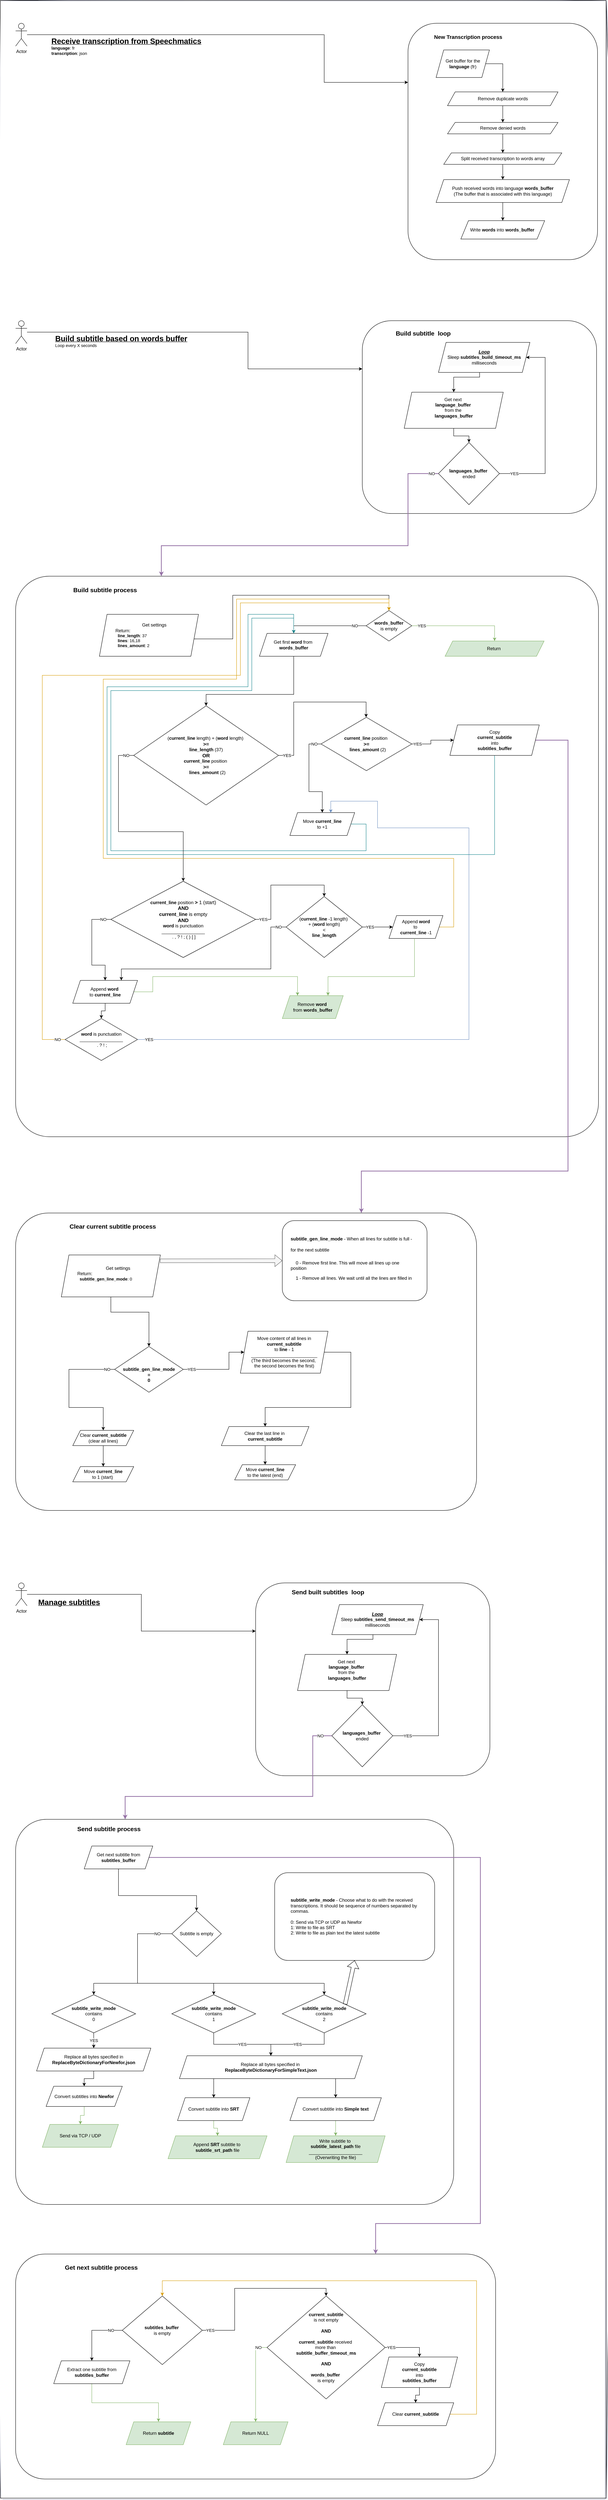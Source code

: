 <mxfile version="24.7.10">
  <diagram name="Page-1" id="aMHPiK7YSdIjFfKM6CLL">
    <mxGraphModel dx="4636" dy="2372" grid="1" gridSize="10" guides="1" tooltips="1" connect="1" arrows="1" fold="1" page="0" pageScale="1" pageWidth="827" pageHeight="1169" background="#ffffff" math="0" shadow="1">
      <root>
        <mxCell id="0" />
        <mxCell id="1" parent="0" />
        <mxCell id="vIFKPlmA520lDlun5pUE-5" value="" style="rounded=0;whiteSpace=wrap;html=1;sketch=1;hachureGap=4;jiggle=2;curveFitting=1;fontFamily=Architects Daughter;fontSource=https%3A%2F%2Ffonts.googleapis.com%2Fcss%3Ffamily%3DArchitects%2BDaughter;" vertex="1" parent="1">
          <mxGeometry x="640" y="770" width="1590" height="6550" as="geometry" />
        </mxCell>
        <mxCell id="_eMt7ACbuI13JymK_ZM5-17" value="" style="rounded=1;whiteSpace=wrap;html=1;arcSize=6;" parent="1" vertex="1">
          <mxGeometry x="680" y="2280" width="1530" height="1470" as="geometry" />
        </mxCell>
        <mxCell id="EDpYxiSO4FzfvOA4lHI6-6" value="&lt;b&gt;&lt;font style=&quot;font-size: 16px;&quot;&gt;Build subtitle process&lt;/font&gt;&lt;/b&gt;" style="text;html=1;align=center;verticalAlign=middle;whiteSpace=wrap;rounded=0;" parent="1" vertex="1">
          <mxGeometry x="825" y="2300.004" width="180" height="31.056" as="geometry" />
        </mxCell>
        <mxCell id="_eMt7ACbuI13JymK_ZM5-35" value="Return&amp;nbsp;" style="shape=parallelogram;perimeter=parallelogramPerimeter;whiteSpace=wrap;html=1;fixedSize=1;fillColor=#d5e8d4;strokeColor=#82b366;" parent="1" vertex="1">
          <mxGeometry x="1807.29" y="2450" width="260" height="40" as="geometry" />
        </mxCell>
        <mxCell id="EDpYxiSO4FzfvOA4lHI6-4" value="&lt;blockquote style=&quot;margin: 0 0 0 40px; border: none; padding: 0px;&quot;&gt;&lt;div style=&quot;text-align: center;&quot;&gt;&lt;span style=&quot;background-color: initial;&quot;&gt;&amp;nbsp; &amp;nbsp; &amp;nbsp; &amp;nbsp; &amp;nbsp; &amp;nbsp; &amp;nbsp; &amp;nbsp; &amp;nbsp; &amp;nbsp; &amp;nbsp;Get settings&lt;/span&gt;&lt;/div&gt;&lt;div&gt;Return:&lt;/div&gt;&lt;div&gt;&lt;div style=&quot;font-size: 11px; text-wrap: nowrap;&quot;&gt;&lt;b&gt;&amp;nbsp; line_length&lt;/b&gt;: 37&lt;/div&gt;&lt;/div&gt;&lt;div&gt;&lt;div style=&quot;font-size: 11px; text-wrap: nowrap;&quot;&gt;&lt;b&gt;&amp;nbsp; lines&lt;/b&gt;: 16,18&lt;/div&gt;&lt;/div&gt;&lt;div&gt;&lt;div style=&quot;font-size: 11px; text-wrap: nowrap;&quot;&gt;&lt;b&gt;&amp;nbsp; lines_amount&lt;/b&gt;: 2&lt;/div&gt;&lt;/div&gt;&lt;/blockquote&gt;" style="shape=parallelogram;perimeter=parallelogramPerimeter;whiteSpace=wrap;html=1;fixedSize=1;align=left;" parent="1" vertex="1">
          <mxGeometry x="900" y="2380" width="260" height="110" as="geometry" />
        </mxCell>
        <mxCell id="EDpYxiSO4FzfvOA4lHI6-26" style="edgeStyle=orthogonalEdgeStyle;rounded=0;orthogonalLoop=1;jettySize=auto;html=1;entryX=0.5;entryY=0;entryDx=0;entryDy=0;" parent="1" source="_eMt7ACbuI13JymK_ZM5-20" target="_eMt7ACbuI13JymK_ZM5-28" edge="1">
          <mxGeometry relative="1" as="geometry">
            <Array as="points">
              <mxPoint x="1410" y="2590" />
              <mxPoint x="1180" y="2590" />
            </Array>
          </mxGeometry>
        </mxCell>
        <mxCell id="_eMt7ACbuI13JymK_ZM5-20" value="Get first&amp;nbsp;&lt;b&gt;word &lt;/b&gt;from&amp;nbsp;&lt;div&gt;&lt;b&gt;words_buffer&lt;/b&gt;&lt;/div&gt;" style="shape=parallelogram;perimeter=parallelogramPerimeter;whiteSpace=wrap;html=1;fixedSize=1;" parent="1" vertex="1">
          <mxGeometry x="1320" y="2430" width="180" height="60" as="geometry" />
        </mxCell>
        <mxCell id="clrwOW3oTHozUp88QVY1-15" style="edgeStyle=orthogonalEdgeStyle;rounded=0;orthogonalLoop=1;jettySize=auto;html=1;entryX=0.5;entryY=0;entryDx=0;entryDy=0;exitX=0.956;exitY=0.586;exitDx=0;exitDy=0;exitPerimeter=0;" parent="1" source="EDpYxiSO4FzfvOA4lHI6-4" target="_eMt7ACbuI13JymK_ZM5-51" edge="1">
          <mxGeometry relative="1" as="geometry">
            <Array as="points">
              <mxPoint x="1250" y="2444" />
              <mxPoint x="1250" y="2330" />
              <mxPoint x="1660" y="2330" />
            </Array>
            <mxPoint x="1380" y="2440" as="targetPoint" />
          </mxGeometry>
        </mxCell>
        <mxCell id="EDpYxiSO4FzfvOA4lHI6-25" value="NO" style="edgeStyle=orthogonalEdgeStyle;rounded=0;orthogonalLoop=1;jettySize=auto;html=1;entryX=0.5;entryY=0;entryDx=0;entryDy=0;" parent="1" source="_eMt7ACbuI13JymK_ZM5-51" target="_eMt7ACbuI13JymK_ZM5-20" edge="1">
          <mxGeometry x="-0.714" relative="1" as="geometry">
            <mxPoint as="offset" />
          </mxGeometry>
        </mxCell>
        <mxCell id="_eMt7ACbuI13JymK_ZM5-51" value="words_buffer&lt;div&gt;&lt;span style=&quot;font-weight: normal;&quot;&gt;is empty&lt;/span&gt;&lt;/div&gt;" style="rhombus;whiteSpace=wrap;html=1;fontStyle=1" parent="1" vertex="1">
          <mxGeometry x="1600" y="2370" width="120" height="80" as="geometry" />
        </mxCell>
        <mxCell id="_eMt7ACbuI13JymK_ZM5-28" value="(&lt;b&gt;current_line&lt;/b&gt; length)&amp;nbsp;&lt;span style=&quot;background-color: initial;&quot;&gt;+&amp;nbsp;&lt;/span&gt;&lt;span style=&quot;background-color: initial;&quot;&gt;(&lt;/span&gt;&lt;b style=&quot;background-color: initial;&quot;&gt;word&lt;/b&gt;&lt;span style=&quot;background-color: initial;&quot;&gt; length)&amp;nbsp;&lt;/span&gt;&lt;div&gt;&lt;b&gt;&lt;font style=&quot;font-size: 13px;&quot;&gt;&amp;gt;=&lt;/font&gt;&lt;/b&gt;&lt;/div&gt;&lt;div&gt;&lt;b&gt;line_length &lt;/b&gt;(37)&lt;/div&gt;&lt;div&gt;&lt;b&gt;&lt;font style=&quot;font-size: 13px;&quot;&gt;OR&lt;/font&gt;&lt;/b&gt;&lt;/div&gt;&lt;div&gt;&lt;b&gt;current_line&lt;/b&gt;&amp;nbsp;position&amp;nbsp;&lt;div&gt;&lt;font style=&quot;font-size: 13px;&quot;&gt;&lt;b&gt;&amp;gt;=&lt;/b&gt;&lt;/font&gt;&lt;/div&gt;&lt;div&gt;&amp;nbsp;&amp;nbsp;&lt;b&gt;lines_amount&amp;nbsp;&lt;/b&gt;(2)&lt;/div&gt;&lt;/div&gt;" style="rhombus;whiteSpace=wrap;html=1;" parent="1" vertex="1">
          <mxGeometry x="990" y="2620" width="380" height="260" as="geometry" />
        </mxCell>
        <mxCell id="_eMt7ACbuI13JymK_ZM5-19" value="&lt;b&gt;current_line&lt;/b&gt; position&amp;nbsp;&lt;div&gt;&lt;font style=&quot;font-size: 13px;&quot;&gt;&lt;b&gt;&amp;gt;=&lt;/b&gt;&lt;/font&gt;&lt;/div&gt;&lt;div&gt;&amp;nbsp; &lt;b&gt;lines_amount &lt;/b&gt;(2)&lt;/div&gt;" style="rhombus;whiteSpace=wrap;html=1;" parent="1" vertex="1">
          <mxGeometry x="1481.72" y="2650" width="238.28" height="140" as="geometry" />
        </mxCell>
        <mxCell id="_eMt7ACbuI13JymK_ZM5-30" value="YES" style="edgeStyle=orthogonalEdgeStyle;rounded=0;orthogonalLoop=1;jettySize=auto;html=1;entryX=0.5;entryY=0;entryDx=0;entryDy=0;" parent="1" source="_eMt7ACbuI13JymK_ZM5-28" target="_eMt7ACbuI13JymK_ZM5-19" edge="1">
          <mxGeometry x="-0.894" relative="1" as="geometry">
            <Array as="points">
              <mxPoint x="1410" y="2750" />
              <mxPoint x="1410" y="2610" />
              <mxPoint x="1600" y="2610" />
              <mxPoint x="1600" y="2650" />
            </Array>
            <mxPoint as="offset" />
          </mxGeometry>
        </mxCell>
        <mxCell id="_eMt7ACbuI13JymK_ZM5-37" value="Move &lt;b&gt;current_line&lt;/b&gt;&lt;div&gt;to +1&lt;/div&gt;" style="shape=parallelogram;perimeter=parallelogramPerimeter;whiteSpace=wrap;html=1;fixedSize=1;" parent="1" vertex="1">
          <mxGeometry x="1400" y="2900" width="170" height="60" as="geometry" />
        </mxCell>
        <mxCell id="_eMt7ACbuI13JymK_ZM5-39" value="NO" style="edgeStyle=orthogonalEdgeStyle;rounded=0;orthogonalLoop=1;jettySize=auto;html=1;entryX=0.5;entryY=0;entryDx=0;entryDy=0;" parent="1" source="_eMt7ACbuI13JymK_ZM5-19" target="_eMt7ACbuI13JymK_ZM5-37" edge="1">
          <mxGeometry x="-0.855" relative="1" as="geometry">
            <Array as="points">
              <mxPoint x="1450" y="2720" />
              <mxPoint x="1450" y="2845" />
              <mxPoint x="1485" y="2845" />
            </Array>
            <mxPoint as="offset" />
          </mxGeometry>
        </mxCell>
        <mxCell id="_eMt7ACbuI13JymK_ZM5-40" style="edgeStyle=orthogonalEdgeStyle;rounded=0;orthogonalLoop=1;jettySize=auto;html=1;entryX=0.5;entryY=0;entryDx=0;entryDy=0;fillColor=#b0e3e6;strokeColor=#0e8088;exitX=1;exitY=0.5;exitDx=0;exitDy=0;" parent="1" source="_eMt7ACbuI13JymK_ZM5-37" target="_eMt7ACbuI13JymK_ZM5-20" edge="1">
          <mxGeometry relative="1" as="geometry">
            <Array as="points">
              <mxPoint x="1600" y="2930" />
              <mxPoint x="1600" y="3000" />
              <mxPoint x="930" y="3000" />
              <mxPoint x="930" y="2580" />
              <mxPoint x="1300" y="2580" />
              <mxPoint x="1300" y="2390" />
              <mxPoint x="1410" y="2390" />
            </Array>
          </mxGeometry>
        </mxCell>
        <mxCell id="_eMt7ACbuI13JymK_ZM5-32" style="edgeStyle=orthogonalEdgeStyle;rounded=0;orthogonalLoop=1;jettySize=auto;html=1;entryX=0;entryY=0.5;entryDx=0;entryDy=0;" parent="1" source="_eMt7ACbuI13JymK_ZM5-19" target="clrwOW3oTHozUp88QVY1-20" edge="1">
          <mxGeometry relative="1" as="geometry">
            <Array as="points">
              <mxPoint x="1770" y="2720" />
              <mxPoint x="1770" y="2710" />
            </Array>
          </mxGeometry>
        </mxCell>
        <mxCell id="_eMt7ACbuI13JymK_ZM5-38" value="YES" style="edgeLabel;html=1;align=center;verticalAlign=middle;resizable=0;points=[];" parent="_eMt7ACbuI13JymK_ZM5-32" vertex="1" connectable="0">
          <mxGeometry x="-0.892" y="2" relative="1" as="geometry">
            <mxPoint x="8" y="2" as="offset" />
          </mxGeometry>
        </mxCell>
        <mxCell id="EDpYxiSO4FzfvOA4lHI6-13" value="" style="group" parent="1" vertex="1" connectable="0">
          <mxGeometry x="1590" y="1610" width="615" height="517.5" as="geometry" />
        </mxCell>
        <mxCell id="EDpYxiSO4FzfvOA4lHI6-9" value="" style="rounded=1;whiteSpace=wrap;html=1;" parent="EDpYxiSO4FzfvOA4lHI6-13" vertex="1">
          <mxGeometry width="615" height="505.649" as="geometry" />
        </mxCell>
        <mxCell id="EDpYxiSO4FzfvOA4lHI6-12" value="&lt;b&gt;&lt;font style=&quot;font-size: 16px;&quot;&gt;Build subtitle&amp;nbsp; loop&lt;/font&gt;&lt;/b&gt;" style="text;html=1;align=center;verticalAlign=middle;whiteSpace=wrap;rounded=0;" parent="EDpYxiSO4FzfvOA4lHI6-13" vertex="1">
          <mxGeometry x="80" y="9.481" width="160" height="47.405" as="geometry" />
        </mxCell>
        <mxCell id="EDpYxiSO4FzfvOA4lHI6-15" style="edgeStyle=orthogonalEdgeStyle;rounded=0;orthogonalLoop=1;jettySize=auto;html=1;entryX=0.5;entryY=0;entryDx=0;entryDy=0;" parent="EDpYxiSO4FzfvOA4lHI6-13" source="EDpYxiSO4FzfvOA4lHI6-10" target="EDpYxiSO4FzfvOA4lHI6-11" edge="1">
          <mxGeometry relative="1" as="geometry" />
        </mxCell>
        <mxCell id="EDpYxiSO4FzfvOA4lHI6-10" value="Get next&amp;nbsp;&lt;div&gt;&lt;b&gt;language_buffer&lt;/b&gt;&amp;nbsp;&lt;div&gt;from the&amp;nbsp;&lt;/div&gt;&lt;div&gt;&lt;b&gt;languages_buffer&lt;/b&gt;&lt;div&gt;&amp;nbsp;&lt;/div&gt;&lt;/div&gt;&lt;/div&gt;" style="shape=parallelogram;perimeter=parallelogramPerimeter;whiteSpace=wrap;html=1;fixedSize=1;" parent="EDpYxiSO4FzfvOA4lHI6-13" vertex="1">
          <mxGeometry x="110" y="187.495" width="260" height="94.809" as="geometry" />
        </mxCell>
        <mxCell id="EDpYxiSO4FzfvOA4lHI6-11" value="languages_buffer&amp;nbsp;&lt;div&gt;&lt;span style=&quot;font-weight: normal;&quot;&gt;ended&lt;/span&gt;&lt;/div&gt;" style="rhombus;whiteSpace=wrap;html=1;fontStyle=1" parent="EDpYxiSO4FzfvOA4lHI6-13" vertex="1">
          <mxGeometry x="200" y="319.371" width="160" height="163.01" as="geometry" />
        </mxCell>
        <mxCell id="EDpYxiSO4FzfvOA4lHI6-14" style="edgeStyle=orthogonalEdgeStyle;rounded=0;orthogonalLoop=1;jettySize=auto;html=1;entryX=0.5;entryY=0;entryDx=0;entryDy=0;" parent="EDpYxiSO4FzfvOA4lHI6-13" source="EDpYxiSO4FzfvOA4lHI6-8" target="EDpYxiSO4FzfvOA4lHI6-10" edge="1">
          <mxGeometry relative="1" as="geometry">
            <Array as="points">
              <mxPoint x="308" y="148" />
              <mxPoint x="240" y="148" />
            </Array>
          </mxGeometry>
        </mxCell>
        <mxCell id="EDpYxiSO4FzfvOA4lHI6-8" value="&lt;span style=&quot;color: rgb(0, 0, 0); font-family: Helvetica; font-size: 12px; font-variant-ligatures: normal; font-variant-caps: normal; letter-spacing: normal; orphans: 2; text-align: center; text-indent: 0px; text-transform: none; widows: 2; word-spacing: 0px; -webkit-text-stroke-width: 0px; white-space: normal; background-color: rgb(251, 251, 251); text-decoration-thickness: initial; text-decoration-style: initial; text-decoration-color: initial; float: none; display: inline !important;&quot;&gt;&lt;b style=&quot;&quot;&gt;&lt;i&gt;&lt;u&gt;Loop&lt;/u&gt;&lt;/i&gt;&lt;/b&gt;&lt;br&gt;&lt;/span&gt;&lt;div&gt;&lt;span style=&quot;color: rgb(0, 0, 0); font-family: Helvetica; font-size: 12px; font-style: normal; font-variant-ligatures: normal; font-variant-caps: normal; font-weight: 400; letter-spacing: normal; orphans: 2; text-align: center; text-indent: 0px; text-transform: none; widows: 2; word-spacing: 0px; -webkit-text-stroke-width: 0px; white-space: normal; background-color: rgb(251, 251, 251); text-decoration-thickness: initial; text-decoration-style: initial; text-decoration-color: initial; display: inline !important; float: none;&quot;&gt;Sleep&lt;span&gt;&amp;nbsp;&lt;/span&gt;&lt;/span&gt;&lt;b style=&quot;forced-color-adjust: none; color: rgb(0, 0, 0); font-family: Helvetica; font-size: 12px; font-style: normal; font-variant-ligatures: normal; font-variant-caps: normal; letter-spacing: normal; orphans: 2; text-align: center; text-indent: 0px; text-transform: none; widows: 2; word-spacing: 0px; -webkit-text-stroke-width: 0px; white-space: normal; background-color: initial; text-decoration-thickness: initial; text-decoration-style: initial; text-decoration-color: initial;&quot;&gt;subtitles_build_timeout_ms&lt;/b&gt;&lt;div style=&quot;forced-color-adjust: none; color: rgb(0, 0, 0); font-family: Helvetica; font-size: 12px; font-style: normal; font-variant-ligatures: normal; font-variant-caps: normal; font-weight: 400; letter-spacing: normal; orphans: 2; text-align: center; text-indent: 0px; text-transform: none; widows: 2; word-spacing: 0px; -webkit-text-stroke-width: 0px; white-space: normal; background-color: rgb(251, 251, 251); text-decoration-thickness: initial; text-decoration-style: initial; text-decoration-color: initial;&quot;&gt;milliseconds&lt;/div&gt;&lt;/div&gt;" style="shape=parallelogram;perimeter=parallelogramPerimeter;whiteSpace=wrap;html=1;fixedSize=1;" parent="EDpYxiSO4FzfvOA4lHI6-13" vertex="1">
          <mxGeometry x="200" y="56.882" width="240" height="78.719" as="geometry" />
        </mxCell>
        <mxCell id="clrwOW3oTHozUp88QVY1-18" value="YES" style="edgeStyle=orthogonalEdgeStyle;rounded=0;orthogonalLoop=1;jettySize=auto;html=1;entryX=1;entryY=0.5;entryDx=0;entryDy=0;exitX=1;exitY=0.5;exitDx=0;exitDy=0;" parent="EDpYxiSO4FzfvOA4lHI6-13" source="EDpYxiSO4FzfvOA4lHI6-11" target="EDpYxiSO4FzfvOA4lHI6-8" edge="1">
          <mxGeometry x="-0.831" relative="1" as="geometry">
            <Array as="points">
              <mxPoint x="480" y="401" />
              <mxPoint x="480" y="96" />
            </Array>
            <mxPoint x="-1" as="offset" />
            <mxPoint x="1720" y="588.471" as="sourcePoint" />
          </mxGeometry>
        </mxCell>
        <mxCell id="EDpYxiSO4FzfvOA4lHI6-3" value="" style="group" parent="1" vertex="1" connectable="0">
          <mxGeometry x="1710" y="830" width="497.5" height="620" as="geometry" />
        </mxCell>
        <mxCell id="EDpYxiSO4FzfvOA4lHI6-23" value="" style="group" parent="EDpYxiSO4FzfvOA4lHI6-3" vertex="1" connectable="0">
          <mxGeometry width="497.5" height="620" as="geometry" />
        </mxCell>
        <mxCell id="clrwOW3oTHozUp88QVY1-6" value="" style="rounded=1;whiteSpace=wrap;html=1;" parent="EDpYxiSO4FzfvOA4lHI6-23" vertex="1">
          <mxGeometry width="497.5" height="620" as="geometry" />
        </mxCell>
        <mxCell id="EDpYxiSO4FzfvOA4lHI6-2" value="&lt;b&gt;&lt;font style=&quot;font-size: 14px;&quot;&gt;New Transcription process&lt;/font&gt;&lt;/b&gt;" style="text;html=1;align=center;verticalAlign=middle;whiteSpace=wrap;rounded=0;" parent="EDpYxiSO4FzfvOA4lHI6-23" vertex="1">
          <mxGeometry x="57.5" y="18.058" width="200" height="36.117" as="geometry" />
        </mxCell>
        <mxCell id="clrwOW3oTHozUp88QVY1-1" value="Write &lt;b&gt;words&lt;/b&gt;&lt;span style=&quot;color: rgba(0, 0, 0, 0); font-family: monospace; font-size: 0px; text-align: start; text-wrap: nowrap;&quot;&gt;%3CmxGraphModel%3E%3Croot%3E%3CmxCell%20id%3D%220%22%2F%3E%3CmxCell%20id%3D%221%22%20parent%3D%220%22%2F%3E%3CmxCell%20id%3D%222%22%20value%3D%22Build%20subtitle%22%20style%3D%22shape%3Dparallelogram%3Bperimeter%3DparallelogramPerimeter%3BwhiteSpace%3Dwrap%3Bhtml%3D1%3BfixedSize%3D1%3B%22%20vertex%3D%221%22%20parent%3D%221%22%3E%3CmxGeometry%20x%3D%221865%22%20y%3D%221620%22%20width%3D%22180%22%20height%3D%2260%22%20as%3D%22geometry%22%2F%3E%3C%2FmxCell%3E%3C%2Froot%3E%3C%2FmxGraphModel%3Ewo&lt;/span&gt;&amp;nbsp;into &lt;b&gt;words_buffer&lt;/b&gt;&amp;nbsp;&lt;span style=&quot;color: rgba(0, 0, 0, 0); font-family: monospace; font-size: 0px; text-align: start; text-wrap: nowrap;&quot;&gt;%3CmxGraphModel%3E%3Croot%3E%3CmxCell%20id%3D%220%22%2F%3E%3CmxCell%20id%3D%221%22%20parent%3D%220%22%2F%3E%3CmxCell%20id%3D%222%22%20value%3D%22Build%20subtitle%22%20style%3D%22shape%3Dparallelogram%3Bperimeter%3DparallelogramPerimeter%3BwhiteSpace%3Dwrap%3Bhtml%3D1%3BfixedSize%3D1%3B%22%20vertex%3D%221%22%20parent%3D%221%22%3E%3CmxGeometry%20x%3D%221865%22%20y%3D%221620%22%20width%3D%22180%22%20height%3D%2260%22%20as%3D%22geometry%22%2F%3E%3C%2FmxCell%3E%3C%2Froot%3E%3C%2FmxGraphModel%3Ewow&lt;/span&gt;" style="shape=parallelogram;perimeter=parallelogramPerimeter;whiteSpace=wrap;html=1;fixedSize=1;" parent="EDpYxiSO4FzfvOA4lHI6-23" vertex="1">
          <mxGeometry x="138.75" y="517.67" width="220" height="48.155" as="geometry" />
        </mxCell>
        <mxCell id="_eMt7ACbuI13JymK_ZM5-25" value="Get buffer for the &lt;b&gt;language &lt;/b&gt;(fr)" style="shape=parallelogram;perimeter=parallelogramPerimeter;whiteSpace=wrap;html=1;fixedSize=1;" parent="EDpYxiSO4FzfvOA4lHI6-23" vertex="1">
          <mxGeometry x="73.75" y="69.998" width="140" height="72.233" as="geometry" />
        </mxCell>
        <mxCell id="_eMt7ACbuI13JymK_ZM5-6" value="Remove duplicate words" style="shape=parallelogram;perimeter=parallelogramPerimeter;whiteSpace=wrap;html=1;fixedSize=1;" parent="EDpYxiSO4FzfvOA4lHI6-23" vertex="1">
          <mxGeometry x="103.75" y="179.998" width="290" height="36.117" as="geometry" />
        </mxCell>
        <mxCell id="_eMt7ACbuI13JymK_ZM5-5" value="Push received words into language &lt;b&gt;words_buffer&lt;/b&gt;&lt;div&gt;(The buffer that is associated with this language)&lt;/div&gt;" style="shape=parallelogram;perimeter=parallelogramPerimeter;whiteSpace=wrap;html=1;fixedSize=1;" parent="EDpYxiSO4FzfvOA4lHI6-23" vertex="1">
          <mxGeometry x="73.75" y="410" width="350" height="60" as="geometry" />
        </mxCell>
        <mxCell id="_eMt7ACbuI13JymK_ZM5-2" value="Split received transcription to words array" style="shape=parallelogram;perimeter=parallelogramPerimeter;whiteSpace=wrap;html=1;fixedSize=1;" parent="EDpYxiSO4FzfvOA4lHI6-23" vertex="1">
          <mxGeometry x="93.75" y="340" width="310" height="30" as="geometry" />
        </mxCell>
        <mxCell id="clrwOW3oTHozUp88QVY1-29" style="edgeStyle=orthogonalEdgeStyle;rounded=0;orthogonalLoop=1;jettySize=auto;html=1;entryX=0.5;entryY=0;entryDx=0;entryDy=0;" parent="EDpYxiSO4FzfvOA4lHI6-23" source="_eMt7ACbuI13JymK_ZM5-25" target="_eMt7ACbuI13JymK_ZM5-6" edge="1">
          <mxGeometry relative="1" as="geometry">
            <Array as="points">
              <mxPoint x="249" y="106" />
            </Array>
          </mxGeometry>
        </mxCell>
        <mxCell id="clrwOW3oTHozUp88QVY1-5" style="edgeStyle=orthogonalEdgeStyle;rounded=0;orthogonalLoop=1;jettySize=auto;html=1;entryX=0.5;entryY=0;entryDx=0;entryDy=0;" parent="EDpYxiSO4FzfvOA4lHI6-23" source="_eMt7ACbuI13JymK_ZM5-5" target="clrwOW3oTHozUp88QVY1-1" edge="1">
          <mxGeometry relative="1" as="geometry">
            <mxPoint x="247.85" y="420.333" as="targetPoint" />
          </mxGeometry>
        </mxCell>
        <mxCell id="_eMt7ACbuI13JymK_ZM5-9" style="edgeStyle=orthogonalEdgeStyle;rounded=0;orthogonalLoop=1;jettySize=auto;html=1;entryX=0.5;entryY=0;entryDx=0;entryDy=0;" parent="EDpYxiSO4FzfvOA4lHI6-23" source="_eMt7ACbuI13JymK_ZM5-2" target="_eMt7ACbuI13JymK_ZM5-5" edge="1">
          <mxGeometry relative="1" as="geometry" />
        </mxCell>
        <mxCell id="_eMt7ACbuI13JymK_ZM5-21" value="Remove denied words" style="shape=parallelogram;perimeter=parallelogramPerimeter;whiteSpace=wrap;html=1;fixedSize=1;" parent="EDpYxiSO4FzfvOA4lHI6-23" vertex="1">
          <mxGeometry x="103.75" y="260" width="290" height="30" as="geometry" />
        </mxCell>
        <mxCell id="_eMt7ACbuI13JymK_ZM5-22" style="edgeStyle=orthogonalEdgeStyle;rounded=0;orthogonalLoop=1;jettySize=auto;html=1;entryX=0.5;entryY=0;entryDx=0;entryDy=0;" parent="EDpYxiSO4FzfvOA4lHI6-23" source="_eMt7ACbuI13JymK_ZM5-6" target="_eMt7ACbuI13JymK_ZM5-21" edge="1">
          <mxGeometry relative="1" as="geometry" />
        </mxCell>
        <mxCell id="_eMt7ACbuI13JymK_ZM5-23" style="edgeStyle=orthogonalEdgeStyle;rounded=0;orthogonalLoop=1;jettySize=auto;html=1;entryX=0.5;entryY=0;entryDx=0;entryDy=0;" parent="EDpYxiSO4FzfvOA4lHI6-23" source="_eMt7ACbuI13JymK_ZM5-21" target="_eMt7ACbuI13JymK_ZM5-2" edge="1">
          <mxGeometry relative="1" as="geometry" />
        </mxCell>
        <mxCell id="_eMt7ACbuI13JymK_ZM5-44" value="YES" style="edgeStyle=orthogonalEdgeStyle;rounded=0;orthogonalLoop=1;jettySize=auto;html=1;entryX=0.5;entryY=0;entryDx=0;entryDy=0;" parent="1" source="_eMt7ACbuI13JymK_ZM5-18" target="_eMt7ACbuI13JymK_ZM5-43" edge="1">
          <mxGeometry x="-0.867" relative="1" as="geometry">
            <Array as="points">
              <mxPoint x="1350" y="3180" />
              <mxPoint x="1350" y="3090" />
              <mxPoint x="1490" y="3090" />
            </Array>
            <mxPoint as="offset" />
          </mxGeometry>
        </mxCell>
        <mxCell id="_eMt7ACbuI13JymK_ZM5-41" value="NO" style="edgeStyle=orthogonalEdgeStyle;rounded=0;orthogonalLoop=1;jettySize=auto;html=1;entryX=0.5;entryY=0;entryDx=0;entryDy=0;exitX=0;exitY=0.5;exitDx=0;exitDy=0;" parent="1" source="_eMt7ACbuI13JymK_ZM5-28" target="_eMt7ACbuI13JymK_ZM5-18" edge="1">
          <mxGeometry x="-0.926" relative="1" as="geometry">
            <Array as="points">
              <mxPoint x="950" y="2750" />
              <mxPoint x="950" y="2950" />
              <mxPoint x="1120" y="2950" />
            </Array>
            <mxPoint as="offset" />
          </mxGeometry>
        </mxCell>
        <mxCell id="_eMt7ACbuI13JymK_ZM5-46" style="edgeStyle=orthogonalEdgeStyle;rounded=0;orthogonalLoop=1;jettySize=auto;html=1;fillColor=#ffe6cc;strokeColor=#d79b00;exitX=1;exitY=0.5;exitDx=0;exitDy=0;entryX=0.5;entryY=0;entryDx=0;entryDy=0;" parent="1" source="_eMt7ACbuI13JymK_ZM5-42" target="_eMt7ACbuI13JymK_ZM5-51" edge="1">
          <mxGeometry relative="1" as="geometry">
            <mxPoint x="1430" y="2400" as="targetPoint" />
            <Array as="points">
              <mxPoint x="1830" y="3200" />
              <mxPoint x="1830" y="3020" />
              <mxPoint x="910" y="3020" />
              <mxPoint x="910" y="2550" />
              <mxPoint x="1260" y="2550" />
              <mxPoint x="1260" y="2340" />
              <mxPoint x="1660" y="2340" />
            </Array>
          </mxGeometry>
        </mxCell>
        <mxCell id="_eMt7ACbuI13JymK_ZM5-42" value="Append &lt;b&gt;word&lt;/b&gt;&lt;div&gt;&lt;span style=&quot;background-color: initial;&quot;&gt;to&amp;nbsp;&lt;/span&gt;&lt;div&gt;&lt;b&gt;current_line &lt;/b&gt;-1&lt;/div&gt;&lt;/div&gt;" style="shape=parallelogram;perimeter=parallelogramPerimeter;whiteSpace=wrap;html=1;fixedSize=1;" parent="1" vertex="1">
          <mxGeometry x="1660" y="3170" width="141.72" height="60" as="geometry" />
        </mxCell>
        <mxCell id="_eMt7ACbuI13JymK_ZM5-45" style="edgeStyle=orthogonalEdgeStyle;rounded=0;orthogonalLoop=1;jettySize=auto;html=1;entryX=0;entryY=0.5;entryDx=0;entryDy=0;" parent="1" source="_eMt7ACbuI13JymK_ZM5-43" target="_eMt7ACbuI13JymK_ZM5-42" edge="1">
          <mxGeometry relative="1" as="geometry" />
        </mxCell>
        <mxCell id="_eMt7ACbuI13JymK_ZM5-47" value="YES" style="edgeLabel;html=1;align=center;verticalAlign=middle;resizable=0;points=[];" parent="_eMt7ACbuI13JymK_ZM5-45" vertex="1" connectable="0">
          <mxGeometry x="0.057" y="-2" relative="1" as="geometry">
            <mxPoint x="-23" y="-2" as="offset" />
          </mxGeometry>
        </mxCell>
        <mxCell id="_eMt7ACbuI13JymK_ZM5-50" value="NO" style="edgeStyle=orthogonalEdgeStyle;rounded=0;orthogonalLoop=1;jettySize=auto;html=1;entryX=0.75;entryY=0;entryDx=0;entryDy=0;" parent="1" source="_eMt7ACbuI13JymK_ZM5-43" target="_eMt7ACbuI13JymK_ZM5-48" edge="1">
          <mxGeometry x="-0.93" relative="1" as="geometry">
            <Array as="points">
              <mxPoint x="1350" y="3200" />
              <mxPoint x="1350" y="3310" />
              <mxPoint x="957" y="3310" />
            </Array>
            <mxPoint as="offset" />
          </mxGeometry>
        </mxCell>
        <mxCell id="_eMt7ACbuI13JymK_ZM5-43" value="(&lt;b&gt;current_line &lt;/b&gt;-1 length)&amp;nbsp;&lt;div&gt;+ (&lt;b&gt;word &lt;/b&gt;length)&lt;/div&gt;&lt;div&gt;&amp;lt;&lt;/div&gt;&lt;div&gt;&lt;b&gt;line_length&lt;/b&gt;&lt;/div&gt;" style="rhombus;whiteSpace=wrap;html=1;" parent="1" vertex="1">
          <mxGeometry x="1390" y="3120" width="200" height="160" as="geometry" />
        </mxCell>
        <mxCell id="_eMt7ACbuI13JymK_ZM5-49" value="NO" style="edgeStyle=orthogonalEdgeStyle;rounded=0;orthogonalLoop=1;jettySize=auto;html=1;entryX=0.5;entryY=0;entryDx=0;entryDy=0;" parent="1" source="_eMt7ACbuI13JymK_ZM5-18" target="_eMt7ACbuI13JymK_ZM5-48" edge="1">
          <mxGeometry x="-0.837" relative="1" as="geometry">
            <Array as="points">
              <mxPoint x="880" y="3180" />
              <mxPoint x="880" y="3300" />
              <mxPoint x="915" y="3300" />
            </Array>
            <mxPoint as="offset" />
          </mxGeometry>
        </mxCell>
        <mxCell id="_eMt7ACbuI13JymK_ZM5-18" value="&lt;b&gt;current_line &lt;/b&gt;position&lt;b&gt;&amp;nbsp;&lt;/b&gt;&lt;b style=&quot;font-size: 13px; background-color: initial;&quot;&gt;&amp;gt;&amp;nbsp;&lt;/b&gt;&lt;span style=&quot;font-size: 13px; background-color: initial;&quot;&gt;1 (start)&lt;/span&gt;&lt;div&gt;&lt;b&gt;&lt;font style=&quot;font-size: 13px;&quot;&gt;AND&lt;/font&gt;&lt;/b&gt;&lt;/div&gt;&lt;div&gt;&lt;span style=&quot;font-size: 13px;&quot;&gt;&lt;b&gt;current_line &lt;/b&gt;is empty&lt;/span&gt;&lt;/div&gt;&lt;div&gt;&lt;b&gt;&lt;font style=&quot;font-size: 13px;&quot;&gt;AND&lt;/font&gt;&lt;/b&gt;&lt;span style=&quot;font-size: 13px;&quot;&gt;&lt;br&gt;&lt;/span&gt;&lt;/div&gt;&lt;div&gt;&lt;b&gt;word &lt;/b&gt;is punctuation&lt;/div&gt;&lt;div&gt;_________________&lt;/div&gt;&lt;div&gt;&amp;nbsp;. , ? ! ; ( ) [ ]&lt;/div&gt;" style="rhombus;whiteSpace=wrap;html=1;" parent="1" vertex="1">
          <mxGeometry x="930" y="3080" width="380" height="200" as="geometry" />
        </mxCell>
        <mxCell id="_eMt7ACbuI13JymK_ZM5-67" style="edgeStyle=orthogonalEdgeStyle;rounded=0;orthogonalLoop=1;jettySize=auto;html=1;entryX=0.25;entryY=0;entryDx=0;entryDy=0;fillColor=#d5e8d4;strokeColor=#82b366;" parent="1" source="_eMt7ACbuI13JymK_ZM5-48" target="_eMt7ACbuI13JymK_ZM5-65" edge="1">
          <mxGeometry relative="1" as="geometry">
            <Array as="points">
              <mxPoint x="1040" y="3370" />
              <mxPoint x="1040" y="3330" />
              <mxPoint x="1420" y="3330" />
            </Array>
          </mxGeometry>
        </mxCell>
        <mxCell id="_eMt7ACbuI13JymK_ZM5-69" style="edgeStyle=orthogonalEdgeStyle;rounded=0;orthogonalLoop=1;jettySize=auto;html=1;entryX=0.5;entryY=0;entryDx=0;entryDy=0;" parent="1" source="_eMt7ACbuI13JymK_ZM5-48" target="_eMt7ACbuI13JymK_ZM5-68" edge="1">
          <mxGeometry relative="1" as="geometry" />
        </mxCell>
        <mxCell id="_eMt7ACbuI13JymK_ZM5-48" value="Append &lt;b&gt;word&amp;nbsp;&lt;/b&gt;&lt;div&gt;to &lt;b&gt;current_line&lt;/b&gt;&lt;/div&gt;" style="shape=parallelogram;perimeter=parallelogramPerimeter;whiteSpace=wrap;html=1;fixedSize=1;" parent="1" vertex="1">
          <mxGeometry x="830" y="3340" width="170" height="60" as="geometry" />
        </mxCell>
        <mxCell id="_eMt7ACbuI13JymK_ZM5-54" value="YES" style="edgeStyle=orthogonalEdgeStyle;rounded=0;orthogonalLoop=1;jettySize=auto;html=1;entryX=0.5;entryY=0;entryDx=0;entryDy=0;fillColor=#d5e8d4;strokeColor=#82b366;exitX=1;exitY=0.5;exitDx=0;exitDy=0;" parent="1" source="_eMt7ACbuI13JymK_ZM5-51" target="_eMt7ACbuI13JymK_ZM5-35" edge="1">
          <mxGeometry x="-0.8" relative="1" as="geometry">
            <Array as="points">
              <mxPoint x="1937" y="2410" />
            </Array>
            <mxPoint as="offset" />
          </mxGeometry>
        </mxCell>
        <mxCell id="_eMt7ACbuI13JymK_ZM5-65" value="Remove &lt;b&gt;word&amp;nbsp;&lt;/b&gt;&lt;div&gt;from &lt;b&gt;words_buffer&lt;/b&gt;&lt;/div&gt;" style="shape=parallelogram;perimeter=parallelogramPerimeter;whiteSpace=wrap;html=1;fixedSize=1;fillColor=#d5e8d4;strokeColor=#82b366;" parent="1" vertex="1">
          <mxGeometry x="1380" y="3380" width="160" height="60" as="geometry" />
        </mxCell>
        <mxCell id="_eMt7ACbuI13JymK_ZM5-66" style="edgeStyle=orthogonalEdgeStyle;rounded=0;orthogonalLoop=1;jettySize=auto;html=1;entryX=0.75;entryY=0;entryDx=0;entryDy=0;fillColor=#d5e8d4;strokeColor=#82b366;" parent="1" source="_eMt7ACbuI13JymK_ZM5-42" target="_eMt7ACbuI13JymK_ZM5-65" edge="1">
          <mxGeometry relative="1" as="geometry">
            <Array as="points">
              <mxPoint x="1727" y="3330" />
              <mxPoint x="1500" y="3330" />
            </Array>
          </mxGeometry>
        </mxCell>
        <mxCell id="EDpYxiSO4FzfvOA4lHI6-70" value="NO" style="edgeStyle=orthogonalEdgeStyle;rounded=0;orthogonalLoop=1;jettySize=auto;html=1;entryX=0.5;entryY=0;entryDx=0;entryDy=0;fillColor=#ffe6cc;strokeColor=#d79b00;" parent="1" source="_eMt7ACbuI13JymK_ZM5-68" target="_eMt7ACbuI13JymK_ZM5-51" edge="1">
          <mxGeometry x="-0.981" relative="1" as="geometry">
            <Array as="points">
              <mxPoint x="750" y="3495" />
              <mxPoint x="750" y="2540" />
              <mxPoint x="1270" y="2540" />
              <mxPoint x="1270" y="2350" />
              <mxPoint x="1660" y="2350" />
            </Array>
            <mxPoint as="offset" />
          </mxGeometry>
        </mxCell>
        <mxCell id="_eMt7ACbuI13JymK_ZM5-68" value="&lt;div&gt;&lt;b&gt;word&amp;nbsp;&lt;/b&gt;is punctuation&lt;/div&gt;&lt;div&gt;_________________&lt;/div&gt;&lt;div&gt;&amp;nbsp;. ? ! ;&lt;/div&gt;" style="rhombus;whiteSpace=wrap;html=1;" parent="1" vertex="1">
          <mxGeometry x="810" y="3440" width="190" height="110" as="geometry" />
        </mxCell>
        <mxCell id="_eMt7ACbuI13JymK_ZM5-71" value="YES" style="edgeStyle=orthogonalEdgeStyle;rounded=0;orthogonalLoop=1;jettySize=auto;html=1;entryX=0.631;entryY=0.008;entryDx=0;entryDy=0;entryPerimeter=0;fillColor=#dae8fc;strokeColor=#6c8ebf;exitX=1;exitY=0.5;exitDx=0;exitDy=0;" parent="1" source="_eMt7ACbuI13JymK_ZM5-68" target="_eMt7ACbuI13JymK_ZM5-37" edge="1">
          <mxGeometry x="-0.968" relative="1" as="geometry">
            <Array as="points">
              <mxPoint x="1870" y="3495" />
              <mxPoint x="1870" y="2940" />
              <mxPoint x="1630" y="2940" />
              <mxPoint x="1630" y="2870" />
              <mxPoint x="1507" y="2870" />
            </Array>
            <mxPoint as="offset" />
          </mxGeometry>
        </mxCell>
        <mxCell id="_eMt7ACbuI13JymK_ZM5-74" value="" style="rounded=1;whiteSpace=wrap;html=1;arcSize=8;" parent="1" vertex="1">
          <mxGeometry x="680" y="5540" width="1150" height="1010" as="geometry" />
        </mxCell>
        <mxCell id="_eMt7ACbuI13JymK_ZM5-77" value="&lt;b&gt;&lt;u&gt;&lt;font style=&quot;font-size: 20px;&quot;&gt;Manage subtitles&lt;/font&gt;&lt;/u&gt;&lt;/b&gt;" style="edgeStyle=orthogonalEdgeStyle;rounded=0;orthogonalLoop=1;jettySize=auto;html=1;entryX=0;entryY=0.25;entryDx=0;entryDy=0;" parent="1" source="_eMt7ACbuI13JymK_ZM5-75" target="EDpYxiSO4FzfvOA4lHI6-57" edge="1">
          <mxGeometry x="-0.684" y="-20" relative="1" as="geometry">
            <mxPoint x="2167.5" y="5360" as="targetPoint" />
            <mxPoint as="offset" />
          </mxGeometry>
        </mxCell>
        <mxCell id="_eMt7ACbuI13JymK_ZM5-75" value="Actor" style="shape=umlActor;verticalLabelPosition=bottom;verticalAlign=top;html=1;outlineConnect=0;" parent="1" vertex="1">
          <mxGeometry x="680" y="4920" width="30" height="60" as="geometry" />
        </mxCell>
        <mxCell id="_eMt7ACbuI13JymK_ZM5-82" value="" style="edgeStyle=orthogonalEdgeStyle;rounded=0;orthogonalLoop=1;jettySize=auto;html=1;entryX=0.5;entryY=0;entryDx=0;entryDy=0;exitX=0;exitY=0.5;exitDx=0;exitDy=0;" parent="1" source="_eMt7ACbuI13JymK_ZM5-107" target="_eMt7ACbuI13JymK_ZM5-81" edge="1">
          <mxGeometry x="-0.111" relative="1" as="geometry">
            <Array as="points">
              <mxPoint x="1000" y="5840" />
              <mxPoint x="1000" y="5970" />
              <mxPoint x="885" y="5970" />
            </Array>
            <mxPoint as="offset" />
          </mxGeometry>
        </mxCell>
        <mxCell id="_eMt7ACbuI13JymK_ZM5-84" style="edgeStyle=orthogonalEdgeStyle;rounded=0;orthogonalLoop=1;jettySize=auto;html=1;entryX=0.5;entryY=0;entryDx=0;entryDy=0;exitX=0;exitY=0.5;exitDx=0;exitDy=0;" parent="1" source="_eMt7ACbuI13JymK_ZM5-107" target="_eMt7ACbuI13JymK_ZM5-83" edge="1">
          <mxGeometry relative="1" as="geometry">
            <mxPoint x="1230" y="5940" as="sourcePoint" />
            <Array as="points">
              <mxPoint x="1000" y="5840" />
              <mxPoint x="1000" y="5970" />
              <mxPoint x="1200" y="5970" />
            </Array>
          </mxGeometry>
        </mxCell>
        <mxCell id="_eMt7ACbuI13JymK_ZM5-86" value="NO" style="edgeStyle=orthogonalEdgeStyle;rounded=0;orthogonalLoop=1;jettySize=auto;html=1;exitX=0;exitY=0.5;exitDx=0;exitDy=0;" parent="1" source="_eMt7ACbuI13JymK_ZM5-107" target="_eMt7ACbuI13JymK_ZM5-85" edge="1">
          <mxGeometry x="-0.897" relative="1" as="geometry">
            <Array as="points">
              <mxPoint x="1000" y="5840" />
              <mxPoint x="1000" y="5970" />
              <mxPoint x="1490" y="5970" />
            </Array>
            <mxPoint as="offset" />
          </mxGeometry>
        </mxCell>
        <mxCell id="_eMt7ACbuI13JymK_ZM5-108" style="edgeStyle=orthogonalEdgeStyle;rounded=0;orthogonalLoop=1;jettySize=auto;html=1;entryX=0.5;entryY=0;entryDx=0;entryDy=0;" parent="1" source="_eMt7ACbuI13JymK_ZM5-78" target="_eMt7ACbuI13JymK_ZM5-107" edge="1">
          <mxGeometry relative="1" as="geometry">
            <Array as="points">
              <mxPoint x="1155" y="5740" />
            </Array>
          </mxGeometry>
        </mxCell>
        <mxCell id="EDpYxiSO4FzfvOA4lHI6-67" style="edgeStyle=orthogonalEdgeStyle;rounded=0;orthogonalLoop=1;jettySize=auto;html=1;entryX=0.75;entryY=0;entryDx=0;entryDy=0;fillColor=#e1d5e7;strokeColor=#9673a6;strokeWidth=2;" parent="1" source="_eMt7ACbuI13JymK_ZM5-78" target="EDpYxiSO4FzfvOA4lHI6-30" edge="1">
          <mxGeometry relative="1" as="geometry">
            <Array as="points">
              <mxPoint x="1900" y="5640" />
              <mxPoint x="1900" y="6600" />
              <mxPoint x="1625" y="6600" />
            </Array>
          </mxGeometry>
        </mxCell>
        <mxCell id="_eMt7ACbuI13JymK_ZM5-78" value="Get next subtitle from&lt;div&gt;&lt;b&gt;subtitles_buffer&lt;/b&gt;&lt;/div&gt;" style="shape=parallelogram;perimeter=parallelogramPerimeter;whiteSpace=wrap;html=1;fixedSize=1;" parent="1" vertex="1">
          <mxGeometry x="860" y="5610" width="180" height="60" as="geometry" />
        </mxCell>
        <mxCell id="_eMt7ACbuI13JymK_ZM5-91" value="YES" style="edgeStyle=orthogonalEdgeStyle;rounded=0;orthogonalLoop=1;jettySize=auto;html=1;entryX=0.5;entryY=0;entryDx=0;entryDy=0;" parent="1" source="_eMt7ACbuI13JymK_ZM5-81" target="_eMt7ACbuI13JymK_ZM5-90" edge="1">
          <mxGeometry relative="1" as="geometry" />
        </mxCell>
        <mxCell id="_eMt7ACbuI13JymK_ZM5-81" value="&lt;b&gt;subtitle_write_mode&lt;/b&gt;&lt;div&gt;contains&lt;/div&gt;&lt;div&gt;0&lt;/div&gt;" style="rhombus;whiteSpace=wrap;html=1;" parent="1" vertex="1">
          <mxGeometry x="775" y="6000" width="220" height="100" as="geometry" />
        </mxCell>
        <mxCell id="_eMt7ACbuI13JymK_ZM5-89" value="YES" style="edgeStyle=orthogonalEdgeStyle;rounded=0;orthogonalLoop=1;jettySize=auto;html=1;entryX=0.5;entryY=0;entryDx=0;entryDy=0;" parent="1" source="_eMt7ACbuI13JymK_ZM5-83" target="_eMt7ACbuI13JymK_ZM5-87" edge="1">
          <mxGeometry relative="1" as="geometry" />
        </mxCell>
        <mxCell id="_eMt7ACbuI13JymK_ZM5-83" value="&lt;b&gt;subtitle_write_mode&lt;/b&gt;&lt;div&gt;contains&lt;/div&gt;&lt;div&gt;1&lt;/div&gt;" style="rhombus;whiteSpace=wrap;html=1;" parent="1" vertex="1">
          <mxGeometry x="1090" y="6000" width="220" height="100" as="geometry" />
        </mxCell>
        <mxCell id="_eMt7ACbuI13JymK_ZM5-88" value="YES" style="edgeStyle=orthogonalEdgeStyle;rounded=0;orthogonalLoop=1;jettySize=auto;html=1;entryX=0.5;entryY=0;entryDx=0;entryDy=0;" parent="1" source="_eMt7ACbuI13JymK_ZM5-85" target="_eMt7ACbuI13JymK_ZM5-87" edge="1">
          <mxGeometry relative="1" as="geometry" />
        </mxCell>
        <mxCell id="_eMt7ACbuI13JymK_ZM5-85" value="&lt;b&gt;subtitle_write_mode&lt;/b&gt;&lt;div&gt;contains&lt;/div&gt;&lt;div&gt;2&lt;/div&gt;" style="rhombus;whiteSpace=wrap;html=1;" parent="1" vertex="1">
          <mxGeometry x="1380" y="6000" width="220" height="100" as="geometry" />
        </mxCell>
        <mxCell id="_eMt7ACbuI13JymK_ZM5-96" style="edgeStyle=orthogonalEdgeStyle;rounded=0;orthogonalLoop=1;jettySize=auto;html=1;entryX=0.5;entryY=0;entryDx=0;entryDy=0;" parent="1" source="_eMt7ACbuI13JymK_ZM5-87" target="_eMt7ACbuI13JymK_ZM5-94" edge="1">
          <mxGeometry relative="1" as="geometry">
            <Array as="points">
              <mxPoint x="1200" y="6230" />
              <mxPoint x="1200" y="6230" />
            </Array>
          </mxGeometry>
        </mxCell>
        <mxCell id="_eMt7ACbuI13JymK_ZM5-97" style="edgeStyle=orthogonalEdgeStyle;rounded=0;orthogonalLoop=1;jettySize=auto;html=1;exitX=0.75;exitY=1;exitDx=0;exitDy=0;entryX=0.5;entryY=0;entryDx=0;entryDy=0;" parent="1" source="_eMt7ACbuI13JymK_ZM5-87" target="_eMt7ACbuI13JymK_ZM5-95" edge="1">
          <mxGeometry relative="1" as="geometry">
            <Array as="points">
              <mxPoint x="1520" y="6220" />
            </Array>
          </mxGeometry>
        </mxCell>
        <mxCell id="_eMt7ACbuI13JymK_ZM5-87" value="Replace all bytes specified in&amp;nbsp;&lt;div&gt;&lt;b&gt;ReplaceByteDictionaryForSimpleText.json&lt;/b&gt;&lt;br&gt;&lt;/div&gt;" style="shape=parallelogram;perimeter=parallelogramPerimeter;whiteSpace=wrap;html=1;fixedSize=1;" parent="1" vertex="1">
          <mxGeometry x="1110" y="6160" width="480" height="60" as="geometry" />
        </mxCell>
        <mxCell id="_eMt7ACbuI13JymK_ZM5-98" style="edgeStyle=orthogonalEdgeStyle;rounded=0;orthogonalLoop=1;jettySize=auto;html=1;entryX=0.5;entryY=0;entryDx=0;entryDy=0;" parent="1" source="_eMt7ACbuI13JymK_ZM5-90" target="_eMt7ACbuI13JymK_ZM5-92" edge="1">
          <mxGeometry relative="1" as="geometry" />
        </mxCell>
        <mxCell id="_eMt7ACbuI13JymK_ZM5-90" value="Replace all bytes specified in &lt;b&gt;ReplaceByteDictionaryForNewfor.json&lt;/b&gt;" style="shape=parallelogram;perimeter=parallelogramPerimeter;whiteSpace=wrap;html=1;fixedSize=1;" parent="1" vertex="1">
          <mxGeometry x="735" y="6140" width="300" height="60" as="geometry" />
        </mxCell>
        <mxCell id="_eMt7ACbuI13JymK_ZM5-99" style="edgeStyle=orthogonalEdgeStyle;rounded=0;orthogonalLoop=1;jettySize=auto;html=1;entryX=0.5;entryY=0;entryDx=0;entryDy=0;fillColor=#d5e8d4;strokeColor=#82b366;" parent="1" source="_eMt7ACbuI13JymK_ZM5-92" target="_eMt7ACbuI13JymK_ZM5-93" edge="1">
          <mxGeometry relative="1" as="geometry" />
        </mxCell>
        <mxCell id="_eMt7ACbuI13JymK_ZM5-92" value="Convert subtitles into &lt;b&gt;Newfor&lt;/b&gt;" style="shape=parallelogram;perimeter=parallelogramPerimeter;whiteSpace=wrap;html=1;fixedSize=1;" parent="1" vertex="1">
          <mxGeometry x="760" y="6240" width="200" height="53" as="geometry" />
        </mxCell>
        <mxCell id="_eMt7ACbuI13JymK_ZM5-93" value="Send via TCP / UDP" style="shape=parallelogram;perimeter=parallelogramPerimeter;whiteSpace=wrap;html=1;fixedSize=1;fillColor=#d5e8d4;strokeColor=#82b366;" parent="1" vertex="1">
          <mxGeometry x="750" y="6340" width="200" height="60" as="geometry" />
        </mxCell>
        <mxCell id="_eMt7ACbuI13JymK_ZM5-103" style="edgeStyle=orthogonalEdgeStyle;rounded=0;orthogonalLoop=1;jettySize=auto;html=1;entryX=0.5;entryY=0;entryDx=0;entryDy=0;fillColor=#d5e8d4;strokeColor=#82b366;" parent="1" source="_eMt7ACbuI13JymK_ZM5-94" target="_eMt7ACbuI13JymK_ZM5-100" edge="1">
          <mxGeometry relative="1" as="geometry" />
        </mxCell>
        <mxCell id="_eMt7ACbuI13JymK_ZM5-94" value="Convert subtitle into &lt;b&gt;SRT&lt;/b&gt;" style="shape=parallelogram;perimeter=parallelogramPerimeter;whiteSpace=wrap;html=1;fixedSize=1;" parent="1" vertex="1">
          <mxGeometry x="1105" y="6270" width="190" height="60" as="geometry" />
        </mxCell>
        <mxCell id="_eMt7ACbuI13JymK_ZM5-102" style="edgeStyle=orthogonalEdgeStyle;rounded=0;orthogonalLoop=1;jettySize=auto;html=1;entryX=0.5;entryY=0;entryDx=0;entryDy=0;fillColor=#d5e8d4;strokeColor=#82b366;" parent="1" source="_eMt7ACbuI13JymK_ZM5-95" target="_eMt7ACbuI13JymK_ZM5-101" edge="1">
          <mxGeometry relative="1" as="geometry" />
        </mxCell>
        <mxCell id="_eMt7ACbuI13JymK_ZM5-95" value="Convert subtitle into &lt;b&gt;Simple text&lt;/b&gt;" style="shape=parallelogram;perimeter=parallelogramPerimeter;whiteSpace=wrap;html=1;fixedSize=1;" parent="1" vertex="1">
          <mxGeometry x="1400" y="6270" width="240" height="60" as="geometry" />
        </mxCell>
        <mxCell id="_eMt7ACbuI13JymK_ZM5-100" value="Append &lt;b&gt;SRT &lt;/b&gt;subtitle to&amp;nbsp;&lt;div&gt;&lt;b&gt;subtitle_srt_path &lt;/b&gt;file&lt;/div&gt;" style="shape=parallelogram;perimeter=parallelogramPerimeter;whiteSpace=wrap;html=1;fixedSize=1;fillColor=#d5e8d4;strokeColor=#82b366;" parent="1" vertex="1">
          <mxGeometry x="1080" y="6370" width="260" height="60" as="geometry" />
        </mxCell>
        <mxCell id="_eMt7ACbuI13JymK_ZM5-101" value="Write subtitle to&amp;nbsp;&lt;br&gt;&lt;div&gt;&lt;span style=&quot;background-color: initial;&quot;&gt;&lt;b&gt;subtitle_latest_path&amp;nbsp;&lt;/b&gt;&lt;/span&gt;file&lt;/div&gt;&lt;div&gt;_____________________&lt;/div&gt;&lt;div&gt;(Overwriting the file)&lt;/div&gt;" style="shape=parallelogram;perimeter=parallelogramPerimeter;whiteSpace=wrap;html=1;fixedSize=1;fillColor=#d5e8d4;strokeColor=#82b366;" parent="1" vertex="1">
          <mxGeometry x="1390" y="6370" width="260" height="70" as="geometry" />
        </mxCell>
        <mxCell id="_eMt7ACbuI13JymK_ZM5-107" value="Subtitle is empty" style="rhombus;whiteSpace=wrap;html=1;" parent="1" vertex="1">
          <mxGeometry x="1090" y="5780" width="130" height="120" as="geometry" />
        </mxCell>
        <mxCell id="_eMt7ACbuI13JymK_ZM5-110" value="&lt;blockquote style=&quot;margin: 0 0 0 40px; border: none; padding: 0px;&quot;&gt;&lt;div&gt;&lt;b&gt;subtitle_write_mode &lt;/b&gt;- Choose what to do with the received transcriptions. It should be sequence of numbers separated by commas.&lt;/div&gt;&lt;div&gt;&amp;nbsp; &amp;nbsp;&amp;nbsp;&lt;/div&gt;&lt;div&gt;0: Send via TCP or UDP as Newfor&lt;/div&gt;&lt;div&gt;1: Write to file as SRT&lt;/div&gt;&lt;div style=&quot;&quot;&gt;2: Write to file as plain text the latest subtitle&lt;/div&gt;&lt;/blockquote&gt;" style="rounded=1;whiteSpace=wrap;html=1;align=left;" parent="1" vertex="1">
          <mxGeometry x="1360" y="5680" width="420" height="230" as="geometry" />
        </mxCell>
        <mxCell id="_eMt7ACbuI13JymK_ZM5-111" value="" style="shape=flexArrow;endArrow=classic;html=1;rounded=0;exitX=1;exitY=0;exitDx=0;exitDy=0;entryX=0.5;entryY=1;entryDx=0;entryDy=0;" parent="1" source="_eMt7ACbuI13JymK_ZM5-85" target="_eMt7ACbuI13JymK_ZM5-110" edge="1">
          <mxGeometry width="50" height="50" relative="1" as="geometry">
            <mxPoint x="1780" y="5940" as="sourcePoint" />
            <mxPoint x="1830" y="5890" as="targetPoint" />
          </mxGeometry>
        </mxCell>
        <mxCell id="_eMt7ACbuI13JymK_ZM5-12" value="&lt;font size=&quot;1&quot; style=&quot;&quot;&gt;&lt;u style=&quot;&quot;&gt;&lt;b style=&quot;font-size: 20px;&quot;&gt;Receive transcription from Speechmatics&lt;/b&gt;&lt;/u&gt;&lt;/font&gt;&lt;div&gt;&lt;b&gt;language&lt;/b&gt;: fr&lt;/div&gt;&lt;div&gt;&lt;b&gt;transcription&lt;/b&gt;: json&lt;/div&gt;" style="edgeStyle=orthogonalEdgeStyle;rounded=0;orthogonalLoop=1;jettySize=auto;html=1;align=left;entryX=0;entryY=0.25;entryDx=0;entryDy=0;" parent="1" source="_eMt7ACbuI13JymK_ZM5-10" target="clrwOW3oTHozUp88QVY1-6" edge="1">
          <mxGeometry x="-0.89" y="-30" relative="1" as="geometry">
            <mxPoint as="offset" />
            <Array as="points">
              <mxPoint x="1490" y="860" />
              <mxPoint x="1490" y="985" />
            </Array>
            <mxPoint x="2830" y="810" as="targetPoint" />
          </mxGeometry>
        </mxCell>
        <mxCell id="_eMt7ACbuI13JymK_ZM5-10" value="Actor" style="shape=umlActor;verticalLabelPosition=bottom;verticalAlign=top;html=1;outlineConnect=0;" parent="1" vertex="1">
          <mxGeometry x="680" y="830" width="30" height="60" as="geometry" />
        </mxCell>
        <mxCell id="clrwOW3oTHozUp88QVY1-10" value="&lt;b style=&quot;&quot;&gt;&lt;u style=&quot;&quot;&gt;&lt;font style=&quot;font-size: 20px;&quot;&gt;Build subtitle based on words buffer&lt;/font&gt;&lt;/u&gt;&lt;/b&gt;&lt;br&gt;&lt;div&gt;Loop every X seconds&lt;/div&gt;&lt;div&gt;&lt;br&gt;&lt;/div&gt;" style="edgeStyle=orthogonalEdgeStyle;rounded=0;orthogonalLoop=1;jettySize=auto;html=1;align=left;entryX=0;entryY=0.25;entryDx=0;entryDy=0;" parent="1" source="clrwOW3oTHozUp88QVY1-11" target="EDpYxiSO4FzfvOA4lHI6-9" edge="1">
          <mxGeometry x="-0.853" y="-30" relative="1" as="geometry">
            <mxPoint as="offset" />
            <mxPoint x="1871" y="2030" as="targetPoint" />
            <Array as="points">
              <mxPoint x="1290" y="1640" />
              <mxPoint x="1290" y="1736" />
            </Array>
          </mxGeometry>
        </mxCell>
        <mxCell id="clrwOW3oTHozUp88QVY1-11" value="Actor" style="shape=umlActor;verticalLabelPosition=bottom;verticalAlign=top;html=1;outlineConnect=0;" parent="1" vertex="1">
          <mxGeometry x="680" y="1610" width="30" height="60" as="geometry" />
        </mxCell>
        <mxCell id="clrwOW3oTHozUp88QVY1-17" style="edgeStyle=orthogonalEdgeStyle;rounded=0;orthogonalLoop=1;jettySize=auto;html=1;entryX=0.5;entryY=0;entryDx=0;entryDy=0;" parent="1" edge="1">
          <mxGeometry relative="1" as="geometry">
            <Array as="points">
              <mxPoint x="2280" y="2040" />
              <mxPoint x="2320" y="2040" />
            </Array>
            <mxPoint x="2280.059" y="1920" as="sourcePoint" />
          </mxGeometry>
        </mxCell>
        <mxCell id="clrwOW3oTHozUp88QVY1-19" value="NO" style="edgeStyle=orthogonalEdgeStyle;rounded=0;orthogonalLoop=1;jettySize=auto;html=1;entryX=0.25;entryY=0;entryDx=0;entryDy=0;exitX=0;exitY=0.5;exitDx=0;exitDy=0;fillColor=#e1d5e7;strokeColor=#9673a6;strokeWidth=2;" parent="1" source="EDpYxiSO4FzfvOA4lHI6-11" target="_eMt7ACbuI13JymK_ZM5-17" edge="1">
          <mxGeometry x="-0.966" relative="1" as="geometry">
            <Array as="points">
              <mxPoint x="1710" y="2011" />
              <mxPoint x="1710" y="2200" />
              <mxPoint x="1063" y="2200" />
            </Array>
            <mxPoint x="-1" as="offset" />
            <mxPoint x="2240" y="2120" as="sourcePoint" />
          </mxGeometry>
        </mxCell>
        <mxCell id="EDpYxiSO4FzfvOA4lHI6-28" style="edgeStyle=orthogonalEdgeStyle;rounded=0;orthogonalLoop=1;jettySize=auto;html=1;fillColor=#e1d5e7;strokeColor=#9673a6;strokeWidth=2;entryX=0.75;entryY=0;entryDx=0;entryDy=0;" parent="1" source="clrwOW3oTHozUp88QVY1-20" target="EDpYxiSO4FzfvOA4lHI6-48" edge="1">
          <mxGeometry relative="1" as="geometry">
            <mxPoint x="2670" y="4480" as="targetPoint" />
            <Array as="points">
              <mxPoint x="2130" y="2710" />
              <mxPoint x="2130" y="3840" />
              <mxPoint x="1588" y="3840" />
            </Array>
          </mxGeometry>
        </mxCell>
        <mxCell id="EDpYxiSO4FzfvOA4lHI6-72" style="edgeStyle=orthogonalEdgeStyle;rounded=0;orthogonalLoop=1;jettySize=auto;html=1;entryX=0.5;entryY=0;entryDx=0;entryDy=0;fillColor=#b0e3e6;strokeColor=#0e8088;" parent="1" source="clrwOW3oTHozUp88QVY1-20" target="_eMt7ACbuI13JymK_ZM5-20" edge="1">
          <mxGeometry relative="1" as="geometry">
            <Array as="points">
              <mxPoint x="1937" y="3010" />
              <mxPoint x="920" y="3010" />
              <mxPoint x="920" y="2570" />
              <mxPoint x="1290" y="2570" />
              <mxPoint x="1290" y="2380" />
              <mxPoint x="1410" y="2380" />
            </Array>
          </mxGeometry>
        </mxCell>
        <mxCell id="clrwOW3oTHozUp88QVY1-20" value="&lt;div&gt;Copy&lt;/div&gt;&lt;div&gt;&lt;b&gt;current_subtitle&lt;/b&gt;&lt;/div&gt;&lt;div&gt;into&lt;div&gt;&lt;b&gt;subtitles_buffer&lt;/b&gt;&lt;/div&gt;&lt;/div&gt;" style="shape=parallelogram;perimeter=parallelogramPerimeter;whiteSpace=wrap;html=1;fixedSize=1;" parent="1" vertex="1">
          <mxGeometry x="1820" y="2670" width="234.57" height="80" as="geometry" />
        </mxCell>
        <mxCell id="EDpYxiSO4FzfvOA4lHI6-54" value="" style="group" parent="1" vertex="1" connectable="0">
          <mxGeometry x="680" y="3950" width="1210" height="780" as="geometry" />
        </mxCell>
        <mxCell id="EDpYxiSO4FzfvOA4lHI6-48" value="" style="rounded=1;whiteSpace=wrap;html=1;arcSize=11;" parent="EDpYxiSO4FzfvOA4lHI6-54" vertex="1">
          <mxGeometry width="1210" height="780" as="geometry" />
        </mxCell>
        <mxCell id="EDpYxiSO4FzfvOA4lHI6-50" value="&lt;b&gt;&lt;font style=&quot;font-size: 16px;&quot;&gt;Clear current subtitle process&lt;/font&gt;&lt;/b&gt;" style="text;html=1;align=center;verticalAlign=middle;whiteSpace=wrap;rounded=0;" parent="EDpYxiSO4FzfvOA4lHI6-54" vertex="1">
          <mxGeometry x="130" y="20" width="250" height="30" as="geometry" />
        </mxCell>
        <mxCell id="_eMt7ACbuI13JymK_ZM5-33" value="Move &lt;b&gt;current_line&lt;/b&gt;&lt;div&gt;to 1 (start)&amp;nbsp;&lt;span style=&quot;color: rgba(0, 0, 0, 0); font-family: monospace; font-size: 0px; text-align: start; text-wrap: nowrap;&quot;&gt;%3CmxGraphModel%3E%3Croot%3E%3CmxCell%20id%3D%220%22%2F%3E%3CmxCell%20id%3D%221%22%20parent%3D%220%22%2F%3E%3CmxCell%20id%3D%222%22%20value%3D%22Clear%20%26lt%3Bb%26gt%3Bcurrent_subtitle%26lt%3B%2Fb%26gt%3B%22%20style%3D%22shape%3Dparallelogram%3Bperimeter%3DparallelogramPerimeter%3BwhiteSpace%3Dwrap%3Bhtml%3D1%3BfixedSize%3D1%3B%22%20vertex%3D%221%22%20parent%3D%221%22%3E%3CmxGeometry%20x%3D%222530%22%20y%3D%221950%22%20width%3D%22160%22%20height%3D%2240%22%20as%3D%22geometry%22%2F%3E%3C%2FmxCell%3E%3C%2Froot%3E%3C%2FmxGraphModel%3E&lt;b&gt;cu&lt;/b&gt;&lt;/span&gt;&lt;/div&gt;" style="shape=parallelogram;perimeter=parallelogramPerimeter;whiteSpace=wrap;html=1;fixedSize=1;" parent="EDpYxiSO4FzfvOA4lHI6-54" vertex="1">
          <mxGeometry x="150" y="665" width="160" height="40" as="geometry" />
        </mxCell>
        <mxCell id="_eMt7ACbuI13JymK_ZM5-31" value="Clear &lt;b&gt;current_subtitle&lt;/b&gt;&lt;div&gt;(clear all lines)&lt;/div&gt;" style="shape=parallelogram;perimeter=parallelogramPerimeter;whiteSpace=wrap;html=1;fixedSize=1;" parent="EDpYxiSO4FzfvOA4lHI6-54" vertex="1">
          <mxGeometry x="150" y="570" width="160" height="40" as="geometry" />
        </mxCell>
        <mxCell id="EDpYxiSO4FzfvOA4lHI6-86" style="edgeStyle=orthogonalEdgeStyle;rounded=0;orthogonalLoop=1;jettySize=auto;html=1;entryX=0.5;entryY=0;entryDx=0;entryDy=0;" parent="EDpYxiSO4FzfvOA4lHI6-54" source="_eMt7ACbuI13JymK_ZM5-62" target="EDpYxiSO4FzfvOA4lHI6-85" edge="1">
          <mxGeometry relative="1" as="geometry" />
        </mxCell>
        <mxCell id="_eMt7ACbuI13JymK_ZM5-62" value="&lt;div&gt;Clear the last line in&amp;nbsp;&lt;/div&gt;&lt;div&gt;&lt;b&gt;current_subtitle&lt;/b&gt;&lt;/div&gt;" style="shape=parallelogram;perimeter=parallelogramPerimeter;whiteSpace=wrap;html=1;fixedSize=1;" parent="EDpYxiSO4FzfvOA4lHI6-54" vertex="1">
          <mxGeometry x="540" y="560" width="230" height="50" as="geometry" />
        </mxCell>
        <mxCell id="_eMt7ACbuI13JymK_ZM5-59" value="Move content of all lines in &lt;b&gt;current_subtitle&lt;/b&gt;&lt;div&gt;to &lt;b&gt;line&amp;nbsp;&lt;/b&gt;- 1&lt;/div&gt;&lt;div&gt;__________________________&lt;/div&gt;&lt;div&gt;(The third becomes the second,&amp;nbsp;&lt;/div&gt;&lt;div&gt;the second becomes the first)&lt;/div&gt;" style="shape=parallelogram;perimeter=parallelogramPerimeter;whiteSpace=wrap;html=1;fixedSize=1;" parent="EDpYxiSO4FzfvOA4lHI6-54" vertex="1">
          <mxGeometry x="590" y="310" width="230" height="110" as="geometry" />
        </mxCell>
        <mxCell id="_eMt7ACbuI13JymK_ZM5-55" value="&lt;div&gt;&lt;b&gt;&lt;br&gt;&lt;/b&gt;&lt;/div&gt;&lt;b&gt;&lt;div&gt;&lt;b&gt;&lt;br&gt;&lt;/b&gt;&lt;/div&gt;subtitle_gen_line_mode&lt;/b&gt;&lt;div&gt;&lt;b&gt;=&lt;/b&gt;&lt;/div&gt;&lt;div&gt;&lt;b&gt;0&lt;/b&gt;&lt;/div&gt;" style="rhombus;whiteSpace=wrap;html=1;" parent="EDpYxiSO4FzfvOA4lHI6-54" vertex="1">
          <mxGeometry x="260" y="350" width="180" height="120" as="geometry" />
        </mxCell>
        <mxCell id="_eMt7ACbuI13JymK_ZM5-34" style="edgeStyle=orthogonalEdgeStyle;rounded=0;orthogonalLoop=1;jettySize=auto;html=1;entryX=0.5;entryY=0;entryDx=0;entryDy=0;" parent="EDpYxiSO4FzfvOA4lHI6-54" source="_eMt7ACbuI13JymK_ZM5-31" target="_eMt7ACbuI13JymK_ZM5-33" edge="1">
          <mxGeometry relative="1" as="geometry" />
        </mxCell>
        <mxCell id="_eMt7ACbuI13JymK_ZM5-63" style="edgeStyle=orthogonalEdgeStyle;rounded=0;orthogonalLoop=1;jettySize=auto;html=1;entryX=0.5;entryY=0;entryDx=0;entryDy=0;exitX=1;exitY=0.5;exitDx=0;exitDy=0;" parent="EDpYxiSO4FzfvOA4lHI6-54" source="_eMt7ACbuI13JymK_ZM5-59" target="_eMt7ACbuI13JymK_ZM5-62" edge="1">
          <mxGeometry relative="1" as="geometry">
            <Array as="points">
              <mxPoint x="880" y="365" />
              <mxPoint x="880" y="510" />
              <mxPoint x="655" y="510" />
            </Array>
          </mxGeometry>
        </mxCell>
        <mxCell id="_eMt7ACbuI13JymK_ZM5-58" value="NO" style="edgeStyle=orthogonalEdgeStyle;rounded=0;orthogonalLoop=1;jettySize=auto;html=1;entryX=0.5;entryY=0;entryDx=0;entryDy=0;exitX=0;exitY=0.5;exitDx=0;exitDy=0;" parent="EDpYxiSO4FzfvOA4lHI6-54" source="_eMt7ACbuI13JymK_ZM5-55" target="_eMt7ACbuI13JymK_ZM5-31" edge="1">
          <mxGeometry x="-0.892" relative="1" as="geometry">
            <Array as="points">
              <mxPoint x="140" y="410" />
              <mxPoint x="140" y="510" />
              <mxPoint x="230" y="510" />
            </Array>
            <mxPoint as="offset" />
          </mxGeometry>
        </mxCell>
        <mxCell id="_eMt7ACbuI13JymK_ZM5-60" value="YES" style="edgeStyle=orthogonalEdgeStyle;rounded=0;orthogonalLoop=1;jettySize=auto;html=1;entryX=0;entryY=0.5;entryDx=0;entryDy=0;exitX=1;exitY=0.5;exitDx=0;exitDy=0;" parent="EDpYxiSO4FzfvOA4lHI6-54" source="_eMt7ACbuI13JymK_ZM5-55" target="_eMt7ACbuI13JymK_ZM5-59" edge="1">
          <mxGeometry x="-0.784" relative="1" as="geometry">
            <Array as="points">
              <mxPoint x="560" y="410" />
              <mxPoint x="560" y="365" />
            </Array>
            <mxPoint as="offset" />
          </mxGeometry>
        </mxCell>
        <mxCell id="EDpYxiSO4FzfvOA4lHI6-53" style="edgeStyle=orthogonalEdgeStyle;rounded=0;orthogonalLoop=1;jettySize=auto;html=1;entryX=0.5;entryY=0;entryDx=0;entryDy=0;" parent="EDpYxiSO4FzfvOA4lHI6-54" source="EDpYxiSO4FzfvOA4lHI6-52" target="_eMt7ACbuI13JymK_ZM5-55" edge="1">
          <mxGeometry relative="1" as="geometry">
            <Array as="points">
              <mxPoint x="250" y="260" />
              <mxPoint x="350" y="260" />
            </Array>
          </mxGeometry>
        </mxCell>
        <mxCell id="EDpYxiSO4FzfvOA4lHI6-52" value="&lt;blockquote style=&quot;margin: 0 0 0 40px; border: none; padding: 0px;&quot;&gt;&lt;div style=&quot;text-align: center;&quot;&gt;&lt;span style=&quot;background-color: initial;&quot;&gt;&amp;nbsp; &amp;nbsp; &amp;nbsp; &amp;nbsp; &amp;nbsp; &amp;nbsp; &amp;nbsp; &amp;nbsp; &amp;nbsp; &amp;nbsp; &amp;nbsp;Get settings&lt;/span&gt;&lt;/div&gt;&lt;div&gt;Return:&lt;/div&gt;&lt;div style=&quot;font-size: 11px;&quot;&gt;&lt;div style=&quot;font-size: 11px; text-wrap: nowrap;&quot;&gt;&lt;b&gt;&amp;nbsp;&amp;nbsp;&lt;/b&gt;&lt;b style=&quot;text-align: center; text-wrap: wrap;&quot;&gt;subtitle_gen_line_mode&lt;/b&gt;&lt;span style=&quot;background-color: initial; text-wrap: wrap;&quot;&gt;: 0&lt;/span&gt;&lt;/div&gt;&lt;/div&gt;&lt;div&gt;&lt;div style=&quot;font-size: 11px; text-wrap: nowrap;&quot;&gt;&lt;b&gt;&amp;nbsp;&amp;nbsp;&lt;/b&gt;&lt;/div&gt;&lt;/div&gt;&lt;/blockquote&gt;" style="shape=parallelogram;perimeter=parallelogramPerimeter;whiteSpace=wrap;html=1;fixedSize=1;align=left;" parent="EDpYxiSO4FzfvOA4lHI6-54" vertex="1">
          <mxGeometry x="120" y="110" width="260" height="110" as="geometry" />
        </mxCell>
        <mxCell id="EDpYxiSO4FzfvOA4lHI6-5" value="" style="group" parent="EDpYxiSO4FzfvOA4lHI6-54" vertex="1" connectable="0">
          <mxGeometry x="700" y="20" width="380" height="210" as="geometry" />
        </mxCell>
        <mxCell id="_eMt7ACbuI13JymK_ZM5-56" value="" style="rounded=1;whiteSpace=wrap;html=1;" parent="EDpYxiSO4FzfvOA4lHI6-5" vertex="1">
          <mxGeometry width="380" height="210" as="geometry" />
        </mxCell>
        <mxCell id="_eMt7ACbuI13JymK_ZM5-57" value="&lt;h1 style=&quot;margin-top: 0px;&quot;&gt;&lt;span style=&quot;background-color: initial; font-size: 12px;&quot;&gt;subtitle_gen_line_mode &lt;/span&gt;&lt;span style=&quot;background-color: initial; font-size: 12px; font-weight: normal;&quot;&gt;- When all lines for subtitle is full - for the next subtitle&lt;/span&gt;&lt;br&gt;&lt;/h1&gt;&lt;p&gt;&amp;nbsp; &amp;nbsp; 0 - Remove first line. This will move all lines up one position&lt;/p&gt;&lt;p&gt;&amp;nbsp; &amp;nbsp; 1 - Remove all lines. We wait until all the lines are filled in&lt;/p&gt;" style="text;html=1;whiteSpace=wrap;overflow=hidden;rounded=0;" parent="EDpYxiSO4FzfvOA4lHI6-5" vertex="1">
          <mxGeometry x="20" y="23" width="330" height="167" as="geometry" />
        </mxCell>
        <mxCell id="_eMt7ACbuI13JymK_ZM5-61" value="" style="shape=flexArrow;endArrow=classic;html=1;rounded=0;exitX=0.997;exitY=0.14;exitDx=0;exitDy=0;entryX=0;entryY=0.5;entryDx=0;entryDy=0;fillColor=#f5f5f5;strokeColor=#666666;exitPerimeter=0;" parent="EDpYxiSO4FzfvOA4lHI6-54" source="EDpYxiSO4FzfvOA4lHI6-52" target="_eMt7ACbuI13JymK_ZM5-56" edge="1">
          <mxGeometry width="50" height="50" relative="1" as="geometry">
            <mxPoint x="-1240" y="520" as="sourcePoint" />
            <mxPoint x="-1190" y="470" as="targetPoint" />
          </mxGeometry>
        </mxCell>
        <mxCell id="EDpYxiSO4FzfvOA4lHI6-85" value="Move &lt;b&gt;current_line&lt;/b&gt;&lt;div&gt;to the latest (end)&lt;span style=&quot;color: rgba(0, 0, 0, 0); font-family: monospace; font-size: 0px; text-align: start; text-wrap: nowrap;&quot;&gt;%3CmxGraphModel%3E%3Croot%3E%3CmxCell%20id%3D%220%22%2F%3E%3CmxCell%20id%3D%221%22%20parent%3D%220%22%2F%3E%3CmxCell%20id%3D%222%22%20value%3D%22Clear%20%26lt%3Bb%26gt%3Bcurrent_subtitle%26lt%3B%2Fb%26gt%3B%22%20style%3D%22shape%3Dparallelogram%3Bperimeter%3DparallelogramPerimeter%3BwhiteSpace%3Dwrap%3Bhtml%3D1%3BfixedSize%3D1%3B%22%20vertex%3D%221%22%20parent%3D%221%22%3E%3CmxGeometry%20x%3D%222530%22%20y%3D%221950%22%20width%3D%22160%22%20height%3D%2240%22%20as%3D%22geometry%22%2F%3E%3C%2FmxCell%3E%3C%2Froot%3E%3C%2FmxGraphModel%3E&lt;b&gt;cu&lt;/b&gt;&lt;/span&gt;&lt;/div&gt;" style="shape=parallelogram;perimeter=parallelogramPerimeter;whiteSpace=wrap;html=1;fixedSize=1;" parent="EDpYxiSO4FzfvOA4lHI6-54" vertex="1">
          <mxGeometry x="575" y="660" width="160" height="40" as="geometry" />
        </mxCell>
        <mxCell id="EDpYxiSO4FzfvOA4lHI6-56" value="" style="group" parent="1" vertex="1" connectable="0">
          <mxGeometry x="1310" y="4920" width="615" height="517.5" as="geometry" />
        </mxCell>
        <mxCell id="EDpYxiSO4FzfvOA4lHI6-57" value="" style="rounded=1;whiteSpace=wrap;html=1;" parent="EDpYxiSO4FzfvOA4lHI6-56" vertex="1">
          <mxGeometry width="615" height="505.649" as="geometry" />
        </mxCell>
        <mxCell id="EDpYxiSO4FzfvOA4lHI6-58" value="&lt;b&gt;&lt;font style=&quot;font-size: 16px;&quot;&gt;Send built subtitles&amp;nbsp; loop&lt;/font&gt;&lt;/b&gt;" style="text;html=1;align=center;verticalAlign=middle;whiteSpace=wrap;rounded=0;" parent="EDpYxiSO4FzfvOA4lHI6-56" vertex="1">
          <mxGeometry x="70" width="240" height="47.4" as="geometry" />
        </mxCell>
        <mxCell id="EDpYxiSO4FzfvOA4lHI6-59" style="edgeStyle=orthogonalEdgeStyle;rounded=0;orthogonalLoop=1;jettySize=auto;html=1;entryX=0.5;entryY=0;entryDx=0;entryDy=0;" parent="EDpYxiSO4FzfvOA4lHI6-56" source="EDpYxiSO4FzfvOA4lHI6-60" target="EDpYxiSO4FzfvOA4lHI6-61" edge="1">
          <mxGeometry relative="1" as="geometry" />
        </mxCell>
        <mxCell id="EDpYxiSO4FzfvOA4lHI6-60" value="Get next&amp;nbsp;&lt;div&gt;&lt;b&gt;language_buffer&lt;/b&gt;&amp;nbsp;&lt;div&gt;from the&amp;nbsp;&lt;/div&gt;&lt;div&gt;&lt;b&gt;languages_buffer&lt;/b&gt;&lt;div&gt;&amp;nbsp;&lt;/div&gt;&lt;/div&gt;&lt;/div&gt;" style="shape=parallelogram;perimeter=parallelogramPerimeter;whiteSpace=wrap;html=1;fixedSize=1;" parent="EDpYxiSO4FzfvOA4lHI6-56" vertex="1">
          <mxGeometry x="110" y="187.495" width="260" height="94.809" as="geometry" />
        </mxCell>
        <mxCell id="EDpYxiSO4FzfvOA4lHI6-61" value="languages_buffer&amp;nbsp;&lt;div&gt;&lt;span style=&quot;font-weight: normal;&quot;&gt;ended&lt;/span&gt;&lt;/div&gt;" style="rhombus;whiteSpace=wrap;html=1;fontStyle=1" parent="EDpYxiSO4FzfvOA4lHI6-56" vertex="1">
          <mxGeometry x="200" y="319.371" width="160" height="163.01" as="geometry" />
        </mxCell>
        <mxCell id="EDpYxiSO4FzfvOA4lHI6-62" style="edgeStyle=orthogonalEdgeStyle;rounded=0;orthogonalLoop=1;jettySize=auto;html=1;entryX=0.5;entryY=0;entryDx=0;entryDy=0;" parent="EDpYxiSO4FzfvOA4lHI6-56" source="EDpYxiSO4FzfvOA4lHI6-63" target="EDpYxiSO4FzfvOA4lHI6-60" edge="1">
          <mxGeometry relative="1" as="geometry">
            <Array as="points">
              <mxPoint x="308" y="148" />
              <mxPoint x="240" y="148" />
            </Array>
          </mxGeometry>
        </mxCell>
        <mxCell id="EDpYxiSO4FzfvOA4lHI6-63" value="&lt;span style=&quot;color: rgb(0, 0, 0); font-family: Helvetica; font-size: 12px; font-variant-ligatures: normal; font-variant-caps: normal; letter-spacing: normal; orphans: 2; text-align: center; text-indent: 0px; text-transform: none; widows: 2; word-spacing: 0px; -webkit-text-stroke-width: 0px; white-space: normal; background-color: rgb(251, 251, 251); text-decoration-thickness: initial; text-decoration-style: initial; text-decoration-color: initial; float: none; display: inline !important;&quot;&gt;&lt;b style=&quot;&quot;&gt;&lt;i&gt;&lt;u&gt;Loop&lt;/u&gt;&lt;/i&gt;&lt;/b&gt;&lt;br&gt;&lt;/span&gt;&lt;div&gt;&lt;span style=&quot;color: rgb(0, 0, 0); font-family: Helvetica; font-size: 12px; font-style: normal; font-variant-ligatures: normal; font-variant-caps: normal; font-weight: 400; letter-spacing: normal; orphans: 2; text-align: center; text-indent: 0px; text-transform: none; widows: 2; word-spacing: 0px; -webkit-text-stroke-width: 0px; white-space: normal; background-color: rgb(251, 251, 251); text-decoration-thickness: initial; text-decoration-style: initial; text-decoration-color: initial; display: inline !important; float: none;&quot;&gt;Sleep&lt;span&gt;&amp;nbsp;&lt;/span&gt;&lt;/span&gt;&lt;b style=&quot;forced-color-adjust: none; color: rgb(0, 0, 0); font-family: Helvetica; font-size: 12px; font-style: normal; font-variant-ligatures: normal; font-variant-caps: normal; letter-spacing: normal; orphans: 2; text-align: center; text-indent: 0px; text-transform: none; widows: 2; word-spacing: 0px; -webkit-text-stroke-width: 0px; white-space: normal; background-color: initial; text-decoration-thickness: initial; text-decoration-style: initial; text-decoration-color: initial;&quot;&gt;subtitles_send_timeout_ms&lt;/b&gt;&lt;div style=&quot;forced-color-adjust: none; color: rgb(0, 0, 0); font-family: Helvetica; font-size: 12px; font-style: normal; font-variant-ligatures: normal; font-variant-caps: normal; font-weight: 400; letter-spacing: normal; orphans: 2; text-align: center; text-indent: 0px; text-transform: none; widows: 2; word-spacing: 0px; -webkit-text-stroke-width: 0px; white-space: normal; background-color: rgb(251, 251, 251); text-decoration-thickness: initial; text-decoration-style: initial; text-decoration-color: initial;&quot;&gt;milliseconds&lt;/div&gt;&lt;/div&gt;" style="shape=parallelogram;perimeter=parallelogramPerimeter;whiteSpace=wrap;html=1;fixedSize=1;" parent="EDpYxiSO4FzfvOA4lHI6-56" vertex="1">
          <mxGeometry x="200" y="56.882" width="240" height="78.719" as="geometry" />
        </mxCell>
        <mxCell id="EDpYxiSO4FzfvOA4lHI6-64" value="YES" style="edgeStyle=orthogonalEdgeStyle;rounded=0;orthogonalLoop=1;jettySize=auto;html=1;entryX=1;entryY=0.5;entryDx=0;entryDy=0;exitX=1;exitY=0.5;exitDx=0;exitDy=0;" parent="EDpYxiSO4FzfvOA4lHI6-56" source="EDpYxiSO4FzfvOA4lHI6-61" target="EDpYxiSO4FzfvOA4lHI6-63" edge="1">
          <mxGeometry x="-0.831" relative="1" as="geometry">
            <Array as="points">
              <mxPoint x="480" y="401" />
              <mxPoint x="480" y="96" />
            </Array>
            <mxPoint x="-1" as="offset" />
            <mxPoint x="1720" y="588.471" as="sourcePoint" />
          </mxGeometry>
        </mxCell>
        <mxCell id="EDpYxiSO4FzfvOA4lHI6-65" value="NO" style="edgeStyle=orthogonalEdgeStyle;rounded=0;orthogonalLoop=1;jettySize=auto;html=1;entryX=0.25;entryY=0;entryDx=0;entryDy=0;fillColor=#e1d5e7;strokeColor=#9673a6;strokeWidth=2;" parent="1" source="EDpYxiSO4FzfvOA4lHI6-61" target="_eMt7ACbuI13JymK_ZM5-74" edge="1">
          <mxGeometry x="-0.921" relative="1" as="geometry">
            <Array as="points">
              <mxPoint x="1460" y="5321" />
              <mxPoint x="1460" y="5480" />
              <mxPoint x="968" y="5480" />
            </Array>
            <mxPoint as="offset" />
          </mxGeometry>
        </mxCell>
        <mxCell id="EDpYxiSO4FzfvOA4lHI6-30" value="" style="rounded=1;whiteSpace=wrap;html=1;arcSize=13;" parent="1" vertex="1">
          <mxGeometry x="680" y="6680" width="1260" height="590" as="geometry" />
        </mxCell>
        <mxCell id="EDpYxiSO4FzfvOA4lHI6-31" value="&lt;b&gt;&lt;font style=&quot;font-size: 16px;&quot;&gt;Get next subtitle process&lt;/font&gt;&lt;/b&gt;" style="text;html=1;align=center;verticalAlign=middle;whiteSpace=wrap;rounded=0;" parent="1" vertex="1">
          <mxGeometry x="780" y="6700" width="250" height="30" as="geometry" />
        </mxCell>
        <mxCell id="EDpYxiSO4FzfvOA4lHI6-35" value="YES" style="edgeStyle=orthogonalEdgeStyle;rounded=0;orthogonalLoop=1;jettySize=auto;html=1;entryX=0.5;entryY=0;entryDx=0;entryDy=0;" parent="1" source="EDpYxiSO4FzfvOA4lHI6-34" target="EDpYxiSO4FzfvOA4lHI6-40" edge="1">
          <mxGeometry x="-0.91" relative="1" as="geometry">
            <mxPoint x="1340" y="6865" as="targetPoint" />
            <mxPoint as="offset" />
          </mxGeometry>
        </mxCell>
        <mxCell id="EDpYxiSO4FzfvOA4lHI6-38" value="NO" style="edgeStyle=orthogonalEdgeStyle;rounded=0;orthogonalLoop=1;jettySize=auto;html=1;entryX=0.5;entryY=0;entryDx=0;entryDy=0;" parent="1" source="EDpYxiSO4FzfvOA4lHI6-34" target="EDpYxiSO4FzfvOA4lHI6-36" edge="1">
          <mxGeometry x="-0.625" relative="1" as="geometry">
            <Array as="points">
              <mxPoint x="880" y="6880" />
            </Array>
            <mxPoint as="offset" />
          </mxGeometry>
        </mxCell>
        <mxCell id="EDpYxiSO4FzfvOA4lHI6-34" value="&lt;b&gt;subtitles_buffer&amp;nbsp;&lt;/b&gt;&lt;div&gt;is empty&lt;/div&gt;" style="rhombus;whiteSpace=wrap;html=1;" parent="1" vertex="1">
          <mxGeometry x="960" y="6790" width="210" height="180" as="geometry" />
        </mxCell>
        <mxCell id="EDpYxiSO4FzfvOA4lHI6-39" style="edgeStyle=orthogonalEdgeStyle;rounded=0;orthogonalLoop=1;jettySize=auto;html=1;entryX=0.5;entryY=0;entryDx=0;entryDy=0;fillColor=#d5e8d4;strokeColor=#82b366;" parent="1" source="EDpYxiSO4FzfvOA4lHI6-36" target="EDpYxiSO4FzfvOA4lHI6-37" edge="1">
          <mxGeometry relative="1" as="geometry" />
        </mxCell>
        <mxCell id="EDpYxiSO4FzfvOA4lHI6-36" value="Extract one subtitle from&lt;div&gt;&lt;b&gt;subtitles_buffer&lt;/b&gt;&lt;/div&gt;" style="shape=parallelogram;perimeter=parallelogramPerimeter;whiteSpace=wrap;html=1;fixedSize=1;" parent="1" vertex="1">
          <mxGeometry x="780" y="6960" width="200" height="60" as="geometry" />
        </mxCell>
        <mxCell id="EDpYxiSO4FzfvOA4lHI6-37" value="Return &lt;b&gt;subtitle&lt;/b&gt;" style="shape=parallelogram;perimeter=parallelogramPerimeter;whiteSpace=wrap;html=1;fixedSize=1;fillColor=#d5e8d4;strokeColor=#82b366;" parent="1" vertex="1">
          <mxGeometry x="970" y="7120" width="170" height="60" as="geometry" />
        </mxCell>
        <mxCell id="EDpYxiSO4FzfvOA4lHI6-42" value="NO" style="edgeStyle=orthogonalEdgeStyle;rounded=0;orthogonalLoop=1;jettySize=auto;html=1;entryX=0.5;entryY=0;entryDx=0;entryDy=0;exitX=0;exitY=0.5;exitDx=0;exitDy=0;fillColor=#d5e8d4;strokeColor=#82b366;" parent="1" source="EDpYxiSO4FzfvOA4lHI6-40" target="EDpYxiSO4FzfvOA4lHI6-41" edge="1">
          <mxGeometry x="-0.793" relative="1" as="geometry">
            <Array as="points">
              <mxPoint x="1310" y="6925" />
            </Array>
            <mxPoint as="offset" />
          </mxGeometry>
        </mxCell>
        <mxCell id="EDpYxiSO4FzfvOA4lHI6-44" value="YES" style="edgeStyle=orthogonalEdgeStyle;rounded=0;orthogonalLoop=1;jettySize=auto;html=1;entryX=0.5;entryY=0;entryDx=0;entryDy=0;" parent="1" source="EDpYxiSO4FzfvOA4lHI6-40" target="EDpYxiSO4FzfvOA4lHI6-43" edge="1">
          <mxGeometry x="-0.727" relative="1" as="geometry">
            <Array as="points">
              <mxPoint x="1740" y="6925" />
            </Array>
            <mxPoint as="offset" />
          </mxGeometry>
        </mxCell>
        <mxCell id="EDpYxiSO4FzfvOA4lHI6-40" value="&lt;div&gt;&lt;b&gt;current_subtitle&lt;/b&gt;&lt;/div&gt;&lt;div&gt;is not empty&lt;/div&gt;&lt;div&gt;&lt;b&gt;&lt;br&gt;&lt;/b&gt;&lt;/div&gt;&lt;div&gt;&lt;b&gt;AND&lt;/b&gt;&lt;/div&gt;&lt;div&gt;&lt;b&gt;&lt;br&gt;&lt;/b&gt;&lt;/div&gt;&lt;b&gt;current_subtitle&lt;/b&gt;&amp;nbsp;received&amp;nbsp;&lt;div&gt;more than&amp;nbsp;&lt;div&gt;&lt;b&gt;subtitle_buffer_timeout_ms&lt;/b&gt;&lt;/div&gt;&lt;/div&gt;&lt;div&gt;&lt;b&gt;&lt;br&gt;&lt;/b&gt;&lt;/div&gt;&lt;div&gt;&lt;b&gt;AND&lt;/b&gt;&lt;/div&gt;&lt;div&gt;&lt;b&gt;&lt;br&gt;&lt;/b&gt;&lt;/div&gt;&lt;div&gt;&lt;b&gt;words_buffer&amp;nbsp;&lt;/b&gt;&lt;/div&gt;&lt;div&gt;is empty&lt;/div&gt;" style="rhombus;whiteSpace=wrap;html=1;" parent="1" vertex="1">
          <mxGeometry x="1340" y="6790" width="310" height="270" as="geometry" />
        </mxCell>
        <mxCell id="EDpYxiSO4FzfvOA4lHI6-41" value="Return NULL" style="shape=parallelogram;perimeter=parallelogramPerimeter;whiteSpace=wrap;html=1;fixedSize=1;fillColor=#d5e8d4;strokeColor=#82b366;" parent="1" vertex="1">
          <mxGeometry x="1225" y="7120" width="170" height="60" as="geometry" />
        </mxCell>
        <mxCell id="EDpYxiSO4FzfvOA4lHI6-45" style="edgeStyle=orthogonalEdgeStyle;rounded=0;orthogonalLoop=1;jettySize=auto;html=1;entryX=0.5;entryY=0;entryDx=0;entryDy=0;exitX=1;exitY=0.5;exitDx=0;exitDy=0;fillColor=#ffe6cc;strokeColor=#d79b00;" parent="1" source="EDpYxiSO4FzfvOA4lHI6-46" target="EDpYxiSO4FzfvOA4lHI6-34" edge="1">
          <mxGeometry relative="1" as="geometry">
            <Array as="points">
              <mxPoint x="1890" y="7100" />
              <mxPoint x="1890" y="6750" />
              <mxPoint x="1065" y="6750" />
            </Array>
          </mxGeometry>
        </mxCell>
        <mxCell id="EDpYxiSO4FzfvOA4lHI6-47" style="edgeStyle=orthogonalEdgeStyle;rounded=0;orthogonalLoop=1;jettySize=auto;html=1;entryX=0.5;entryY=0;entryDx=0;entryDy=0;" parent="1" source="EDpYxiSO4FzfvOA4lHI6-43" target="EDpYxiSO4FzfvOA4lHI6-46" edge="1">
          <mxGeometry relative="1" as="geometry" />
        </mxCell>
        <mxCell id="EDpYxiSO4FzfvOA4lHI6-43" value="&lt;div&gt;Copy&lt;/div&gt;&lt;b&gt;current_subtitle&lt;/b&gt;&lt;div&gt;into&lt;/div&gt;&lt;div&gt;&lt;b&gt;subtitles_buffer&lt;/b&gt;&lt;/div&gt;" style="shape=parallelogram;perimeter=parallelogramPerimeter;whiteSpace=wrap;html=1;fixedSize=1;" parent="1" vertex="1">
          <mxGeometry x="1640" y="6950" width="200" height="80" as="geometry" />
        </mxCell>
        <mxCell id="EDpYxiSO4FzfvOA4lHI6-46" value="Clear &lt;b&gt;current_subtitle&lt;/b&gt;" style="shape=parallelogram;perimeter=parallelogramPerimeter;whiteSpace=wrap;html=1;fixedSize=1;" parent="1" vertex="1">
          <mxGeometry x="1630" y="7070" width="200" height="60" as="geometry" />
        </mxCell>
        <mxCell id="EDpYxiSO4FzfvOA4lHI6-66" value="&lt;b&gt;&lt;font style=&quot;font-size: 16px;&quot;&gt;Send subtitle process&lt;/font&gt;&lt;/b&gt;" style="text;html=1;align=center;verticalAlign=middle;whiteSpace=wrap;rounded=0;" parent="1" vertex="1">
          <mxGeometry x="830" y="5550" width="190" height="30" as="geometry" />
        </mxCell>
      </root>
    </mxGraphModel>
  </diagram>
</mxfile>
